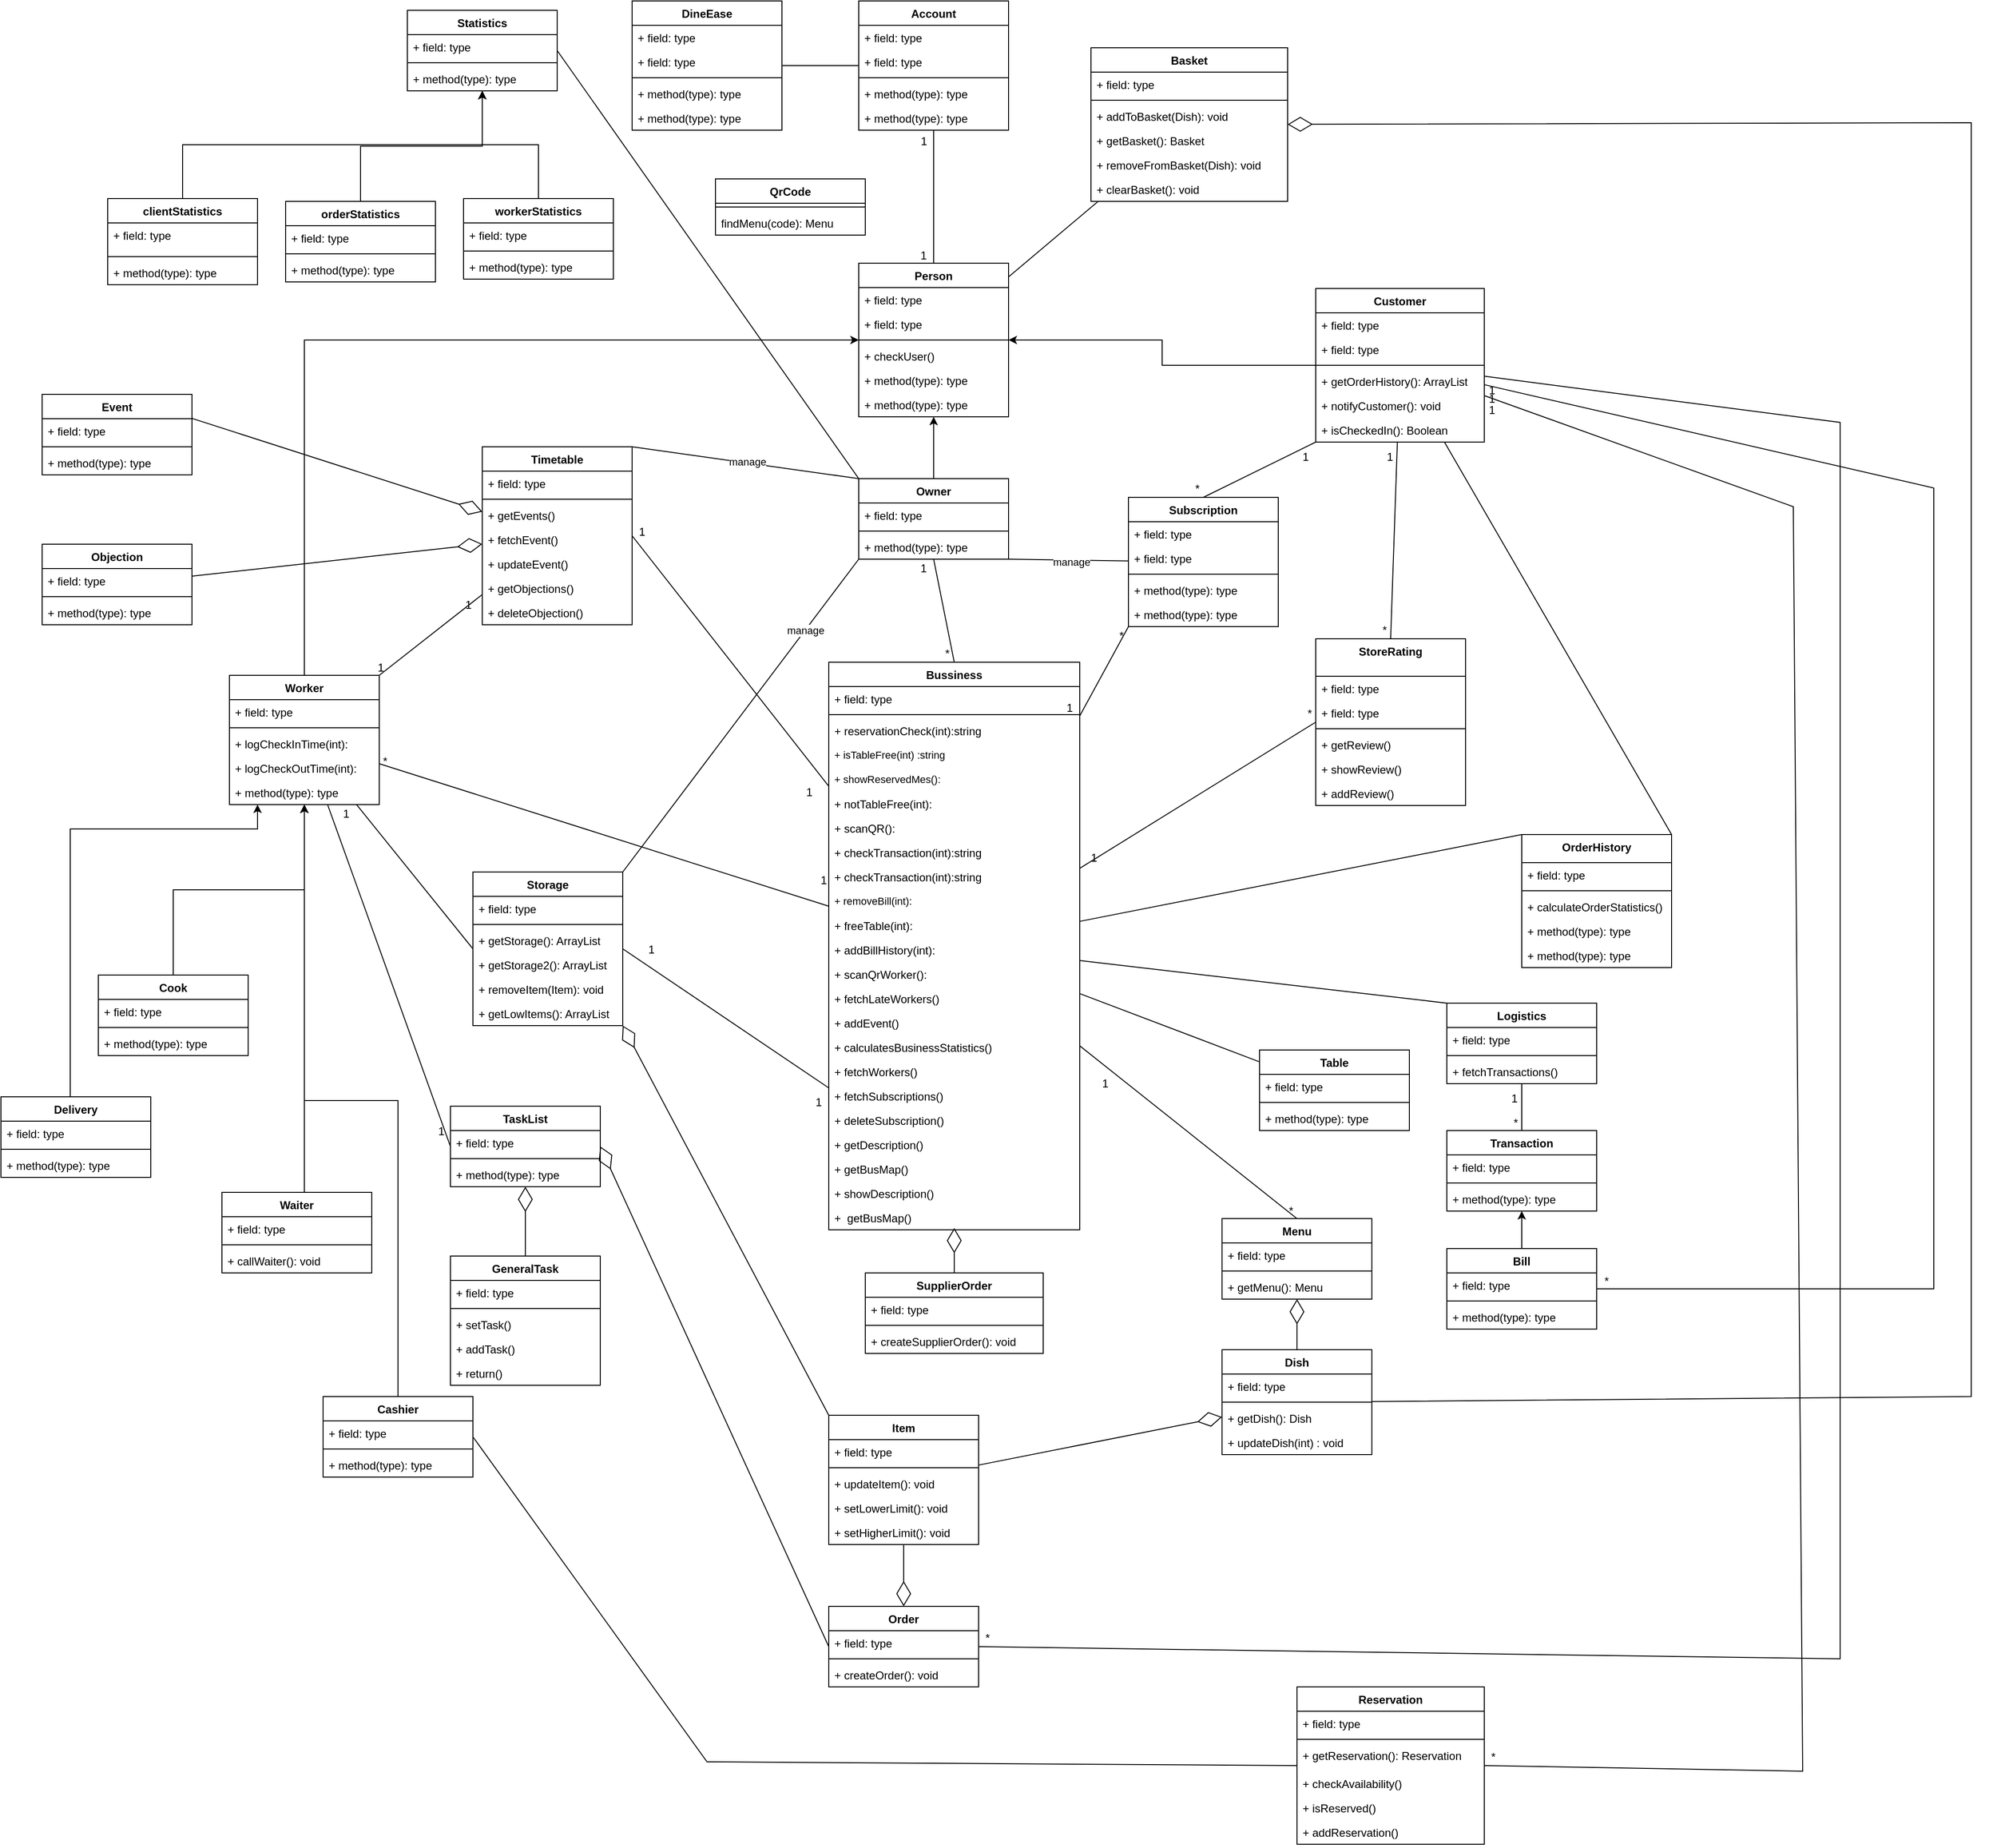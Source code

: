<mxfile version="20.5.3" type="embed"><diagram id="C5RBs43oDa-KdzZeNtuy" name="Page-1"><mxGraphModel dx="11080" dy="6236" grid="1" gridSize="10" guides="1" tooltips="1" connect="1" arrows="1" fold="1" page="1" pageScale="1" pageWidth="827" pageHeight="1169" math="0" shadow="0"><root><mxCell id="WIyWlLk6GJQsqaUBKTNV-0"/><mxCell id="WIyWlLk6GJQsqaUBKTNV-1" parent="WIyWlLk6GJQsqaUBKTNV-0"/><mxCell id="eBTvOQhbbWVXLsYW8WIT-38" value="Account" style="swimlane;fontStyle=1;align=center;verticalAlign=top;childLayout=stackLayout;horizontal=1;startSize=26;horizontalStack=0;resizeParent=1;resizeParentMax=0;resizeLast=0;collapsible=1;marginBottom=0;whiteSpace=wrap;html=1;" parent="WIyWlLk6GJQsqaUBKTNV-1" vertex="1"><mxGeometry x="316" y="-1020" width="160" height="138" as="geometry"><mxRectangle x="361.5" y="18" width="84" height="26" as="alternateBounds"/></mxGeometry></mxCell><mxCell id="scS6lB70-Swo1higGm-x-66" value="+ field: type" style="text;strokeColor=none;fillColor=none;align=left;verticalAlign=top;spacingLeft=4;spacingRight=4;overflow=hidden;rotatable=0;points=[[0,0.5],[1,0.5]];portConstraint=eastwest;whiteSpace=wrap;html=1;" parent="eBTvOQhbbWVXLsYW8WIT-38" vertex="1"><mxGeometry y="26" width="160" height="26" as="geometry"/></mxCell><mxCell id="scS6lB70-Swo1higGm-x-67" value="+ field: type" style="text;strokeColor=none;fillColor=none;align=left;verticalAlign=top;spacingLeft=4;spacingRight=4;overflow=hidden;rotatable=0;points=[[0,0.5],[1,0.5]];portConstraint=eastwest;whiteSpace=wrap;html=1;" parent="eBTvOQhbbWVXLsYW8WIT-38" vertex="1"><mxGeometry y="52" width="160" height="26" as="geometry"/></mxCell><mxCell id="scS6lB70-Swo1higGm-x-69" value="" style="line;strokeWidth=1;fillColor=none;align=left;verticalAlign=middle;spacingTop=-1;spacingLeft=3;spacingRight=3;rotatable=0;labelPosition=right;points=[];portConstraint=eastwest;strokeColor=inherit;" parent="eBTvOQhbbWVXLsYW8WIT-38" vertex="1"><mxGeometry y="78" width="160" height="8" as="geometry"/></mxCell><mxCell id="scS6lB70-Swo1higGm-x-71" value="+ method(type): type" style="text;strokeColor=none;fillColor=none;align=left;verticalAlign=top;spacingLeft=4;spacingRight=4;overflow=hidden;rotatable=0;points=[[0,0.5],[1,0.5]];portConstraint=eastwest;whiteSpace=wrap;html=1;" parent="eBTvOQhbbWVXLsYW8WIT-38" vertex="1"><mxGeometry y="86" width="160" height="26" as="geometry"/></mxCell><mxCell id="scS6lB70-Swo1higGm-x-70" value="+ method(type): type" style="text;strokeColor=none;fillColor=none;align=left;verticalAlign=top;spacingLeft=4;spacingRight=4;overflow=hidden;rotatable=0;points=[[0,0.5],[1,0.5]];portConstraint=eastwest;whiteSpace=wrap;html=1;" parent="eBTvOQhbbWVXLsYW8WIT-38" vertex="1"><mxGeometry y="112" width="160" height="26" as="geometry"/></mxCell><mxCell id="eBTvOQhbbWVXLsYW8WIT-41" value="Person" style="swimlane;fontStyle=1;align=center;verticalAlign=top;childLayout=stackLayout;horizontal=1;startSize=26;horizontalStack=0;resizeParent=1;resizeParentMax=0;resizeLast=0;collapsible=1;marginBottom=0;whiteSpace=wrap;html=1;" parent="WIyWlLk6GJQsqaUBKTNV-1" vertex="1"><mxGeometry x="316" y="-740" width="160" height="164" as="geometry"><mxRectangle x="342" y="284" width="73" height="26" as="alternateBounds"/></mxGeometry></mxCell><mxCell id="scS6lB70-Swo1higGm-x-43" value="+ field: type" style="text;strokeColor=none;fillColor=none;align=left;verticalAlign=top;spacingLeft=4;spacingRight=4;overflow=hidden;rotatable=0;points=[[0,0.5],[1,0.5]];portConstraint=eastwest;whiteSpace=wrap;html=1;" parent="eBTvOQhbbWVXLsYW8WIT-41" vertex="1"><mxGeometry y="26" width="160" height="26" as="geometry"/></mxCell><mxCell id="scS6lB70-Swo1higGm-x-44" value="+ field: type" style="text;strokeColor=none;fillColor=none;align=left;verticalAlign=top;spacingLeft=4;spacingRight=4;overflow=hidden;rotatable=0;points=[[0,0.5],[1,0.5]];portConstraint=eastwest;whiteSpace=wrap;html=1;" parent="eBTvOQhbbWVXLsYW8WIT-41" vertex="1"><mxGeometry y="52" width="160" height="26" as="geometry"/></mxCell><mxCell id="eBTvOQhbbWVXLsYW8WIT-45" value="" style="line;strokeWidth=1;fillColor=none;align=left;verticalAlign=middle;spacingTop=-1;spacingLeft=3;spacingRight=3;rotatable=0;labelPosition=right;points=[];portConstraint=eastwest;strokeColor=inherit;" parent="eBTvOQhbbWVXLsYW8WIT-41" vertex="1"><mxGeometry y="78" width="160" height="8" as="geometry"/></mxCell><mxCell id="scS6lB70-Swo1higGm-x-45" value="+ checkUser()" style="text;strokeColor=none;fillColor=none;align=left;verticalAlign=top;spacingLeft=4;spacingRight=4;overflow=hidden;rotatable=0;points=[[0,0.5],[1,0.5]];portConstraint=eastwest;whiteSpace=wrap;html=1;" parent="eBTvOQhbbWVXLsYW8WIT-41" vertex="1"><mxGeometry y="86" width="160" height="26" as="geometry"/></mxCell><mxCell id="scS6lB70-Swo1higGm-x-47" value="+ method(type): type" style="text;strokeColor=none;fillColor=none;align=left;verticalAlign=top;spacingLeft=4;spacingRight=4;overflow=hidden;rotatable=0;points=[[0,0.5],[1,0.5]];portConstraint=eastwest;whiteSpace=wrap;html=1;" parent="eBTvOQhbbWVXLsYW8WIT-41" vertex="1"><mxGeometry y="112" width="160" height="26" as="geometry"/></mxCell><mxCell id="scS6lB70-Swo1higGm-x-46" value="+ method(type): type" style="text;strokeColor=none;fillColor=none;align=left;verticalAlign=top;spacingLeft=4;spacingRight=4;overflow=hidden;rotatable=0;points=[[0,0.5],[1,0.5]];portConstraint=eastwest;whiteSpace=wrap;html=1;" parent="eBTvOQhbbWVXLsYW8WIT-41" vertex="1"><mxGeometry y="138" width="160" height="26" as="geometry"/></mxCell><mxCell id="eBTvOQhbbWVXLsYW8WIT-108" style="edgeStyle=orthogonalEdgeStyle;rounded=0;orthogonalLoop=1;jettySize=auto;html=1;exitX=0;exitY=0.5;exitDx=0;exitDy=0;entryX=1;entryY=0.5;entryDx=0;entryDy=0;" parent="WIyWlLk6GJQsqaUBKTNV-1" source="eBTvOQhbbWVXLsYW8WIT-57" target="eBTvOQhbbWVXLsYW8WIT-41" edge="1"><mxGeometry relative="1" as="geometry"/></mxCell><mxCell id="eBTvOQhbbWVXLsYW8WIT-57" value="Customer" style="swimlane;fontStyle=1;align=center;verticalAlign=top;childLayout=stackLayout;horizontal=1;startSize=26;horizontalStack=0;resizeParent=1;resizeParentMax=0;resizeLast=0;collapsible=1;marginBottom=0;whiteSpace=wrap;html=1;" parent="WIyWlLk6GJQsqaUBKTNV-1" vertex="1"><mxGeometry x="804" y="-713" width="180" height="164" as="geometry"><mxRectangle x="634" y="284" width="87" height="26" as="alternateBounds"/></mxGeometry></mxCell><mxCell id="eBTvOQhbbWVXLsYW8WIT-58" value="+ field: type" style="text;strokeColor=none;fillColor=none;align=left;verticalAlign=top;spacingLeft=4;spacingRight=4;overflow=hidden;rotatable=0;points=[[0,0.5],[1,0.5]];portConstraint=eastwest;whiteSpace=wrap;html=1;" parent="eBTvOQhbbWVXLsYW8WIT-57" vertex="1"><mxGeometry y="26" width="180" height="26" as="geometry"/></mxCell><mxCell id="scS6lB70-Swo1higGm-x-38" value="+ field: type" style="text;strokeColor=none;fillColor=none;align=left;verticalAlign=top;spacingLeft=4;spacingRight=4;overflow=hidden;rotatable=0;points=[[0,0.5],[1,0.5]];portConstraint=eastwest;whiteSpace=wrap;html=1;" parent="eBTvOQhbbWVXLsYW8WIT-57" vertex="1"><mxGeometry y="52" width="180" height="26" as="geometry"/></mxCell><mxCell id="eBTvOQhbbWVXLsYW8WIT-59" value="" style="line;strokeWidth=1;fillColor=none;align=left;verticalAlign=middle;spacingTop=-1;spacingLeft=3;spacingRight=3;rotatable=0;labelPosition=right;points=[];portConstraint=eastwest;strokeColor=inherit;" parent="eBTvOQhbbWVXLsYW8WIT-57" vertex="1"><mxGeometry y="78" width="180" height="8" as="geometry"/></mxCell><mxCell id="scS6lB70-Swo1higGm-x-68" value="+ getOrderHistory(): ArrayList&lt;br&gt;" style="text;strokeColor=none;fillColor=none;align=left;verticalAlign=top;spacingLeft=4;spacingRight=4;overflow=hidden;rotatable=0;points=[[0,0.5],[1,0.5]];portConstraint=eastwest;whiteSpace=wrap;html=1;" parent="eBTvOQhbbWVXLsYW8WIT-57" vertex="1"><mxGeometry y="86" width="180" height="26" as="geometry"/></mxCell><mxCell id="36" value="&lt;div&gt;+ notifyCustomer(): void&lt;/div&gt;&lt;div&gt;&lt;br&gt;&lt;/div&gt;" style="text;strokeColor=none;fillColor=none;align=left;verticalAlign=top;spacingLeft=4;spacingRight=4;overflow=hidden;rotatable=0;points=[[0,0.5],[1,0.5]];portConstraint=eastwest;whiteSpace=wrap;html=1;" vertex="1" parent="eBTvOQhbbWVXLsYW8WIT-57"><mxGeometry y="112" width="180" height="26" as="geometry"/></mxCell><mxCell id="37" value="+ isCheckedIn(): Boolean" style="text;strokeColor=none;fillColor=none;align=left;verticalAlign=top;spacingLeft=4;spacingRight=4;overflow=hidden;rotatable=0;points=[[0,0.5],[1,0.5]];portConstraint=eastwest;whiteSpace=wrap;html=1;" vertex="1" parent="eBTvOQhbbWVXLsYW8WIT-57"><mxGeometry y="138" width="180" height="26" as="geometry"/></mxCell><mxCell id="eBTvOQhbbWVXLsYW8WIT-68" style="edgeStyle=orthogonalEdgeStyle;rounded=0;orthogonalLoop=1;jettySize=auto;html=1;exitX=0.5;exitY=0;exitDx=0;exitDy=0;entryX=0.5;entryY=1;entryDx=0;entryDy=0;" parent="WIyWlLk6GJQsqaUBKTNV-1" source="eBTvOQhbbWVXLsYW8WIT-61" target="eBTvOQhbbWVXLsYW8WIT-41" edge="1"><mxGeometry relative="1" as="geometry"/></mxCell><mxCell id="eBTvOQhbbWVXLsYW8WIT-61" value="Owner" style="swimlane;fontStyle=1;align=center;verticalAlign=top;childLayout=stackLayout;horizontal=1;startSize=26;horizontalStack=0;resizeParent=1;resizeParentMax=0;resizeLast=0;collapsible=1;marginBottom=0;whiteSpace=wrap;html=1;" parent="WIyWlLk6GJQsqaUBKTNV-1" vertex="1"><mxGeometry x="316" y="-510" width="160" height="86" as="geometry"><mxRectangle x="403.5" y="340" width="87" height="26" as="alternateBounds"/></mxGeometry></mxCell><mxCell id="eBTvOQhbbWVXLsYW8WIT-62" value="+ field: type" style="text;strokeColor=none;fillColor=none;align=left;verticalAlign=top;spacingLeft=4;spacingRight=4;overflow=hidden;rotatable=0;points=[[0,0.5],[1,0.5]];portConstraint=eastwest;whiteSpace=wrap;html=1;" parent="eBTvOQhbbWVXLsYW8WIT-61" vertex="1"><mxGeometry y="26" width="160" height="26" as="geometry"/></mxCell><mxCell id="eBTvOQhbbWVXLsYW8WIT-63" value="" style="line;strokeWidth=1;fillColor=none;align=left;verticalAlign=middle;spacingTop=-1;spacingLeft=3;spacingRight=3;rotatable=0;labelPosition=right;points=[];portConstraint=eastwest;strokeColor=inherit;" parent="eBTvOQhbbWVXLsYW8WIT-61" vertex="1"><mxGeometry y="52" width="160" height="8" as="geometry"/></mxCell><mxCell id="eBTvOQhbbWVXLsYW8WIT-64" value="+ method(type): type" style="text;strokeColor=none;fillColor=none;align=left;verticalAlign=top;spacingLeft=4;spacingRight=4;overflow=hidden;rotatable=0;points=[[0,0.5],[1,0.5]];portConstraint=eastwest;whiteSpace=wrap;html=1;" parent="eBTvOQhbbWVXLsYW8WIT-61" vertex="1"><mxGeometry y="60" width="160" height="26" as="geometry"/></mxCell><mxCell id="eBTvOQhbbWVXLsYW8WIT-70" value="" style="endArrow=none;html=1;rounded=0;entryX=0.5;entryY=1;entryDx=0;entryDy=0;exitX=0.5;exitY=0;exitDx=0;exitDy=0;" parent="WIyWlLk6GJQsqaUBKTNV-1" source="eBTvOQhbbWVXLsYW8WIT-41" target="eBTvOQhbbWVXLsYW8WIT-38" edge="1"><mxGeometry relative="1" as="geometry"><mxPoint x="272.5" y="-546.0" as="sourcePoint"/><mxPoint x="272.5" y="-626.0" as="targetPoint"/></mxGeometry></mxCell><mxCell id="eBTvOQhbbWVXLsYW8WIT-71" value="1" style="resizable=0;html=1;whiteSpace=wrap;align=left;verticalAlign=bottom;" parent="eBTvOQhbbWVXLsYW8WIT-70" connectable="0" vertex="1"><mxGeometry x="-1" relative="1" as="geometry"><mxPoint x="-16" as="offset"/></mxGeometry></mxCell><mxCell id="eBTvOQhbbWVXLsYW8WIT-72" value="1" style="resizable=0;html=1;whiteSpace=wrap;align=right;verticalAlign=bottom;" parent="eBTvOQhbbWVXLsYW8WIT-70" connectable="0" vertex="1"><mxGeometry x="1" relative="1" as="geometry"><mxPoint x="-6" y="20" as="offset"/></mxGeometry></mxCell><mxCell id="eBTvOQhbbWVXLsYW8WIT-73" value="Bussiness" style="swimlane;fontStyle=1;align=center;verticalAlign=top;childLayout=stackLayout;horizontal=1;startSize=26;horizontalStack=0;resizeParent=1;resizeParentMax=0;resizeLast=0;collapsible=1;marginBottom=0;whiteSpace=wrap;html=1;" parent="WIyWlLk6GJQsqaUBKTNV-1" vertex="1"><mxGeometry x="284" y="-314" width="268" height="606" as="geometry"><mxRectangle x="422" y="536" width="94" height="26" as="alternateBounds"/></mxGeometry></mxCell><mxCell id="scS6lB70-Swo1higGm-x-84" value="&lt;font style=&quot;font-size: 12px;&quot;&gt;+ field: type&lt;/font&gt;" style="text;strokeColor=none;fillColor=none;align=left;verticalAlign=top;spacingLeft=4;spacingRight=4;overflow=hidden;rotatable=0;points=[[0,0.5],[1,0.5]];portConstraint=eastwest;whiteSpace=wrap;html=1;" parent="eBTvOQhbbWVXLsYW8WIT-73" vertex="1"><mxGeometry y="26" width="268" height="26" as="geometry"/></mxCell><mxCell id="eBTvOQhbbWVXLsYW8WIT-75" value="" style="line;strokeWidth=1;fillColor=none;align=left;verticalAlign=middle;spacingTop=-1;spacingLeft=3;spacingRight=3;rotatable=0;labelPosition=right;points=[];portConstraint=eastwest;strokeColor=inherit;" parent="eBTvOQhbbWVXLsYW8WIT-73" vertex="1"><mxGeometry y="52" width="268" height="8" as="geometry"/></mxCell><mxCell id="scS6lB70-Swo1higGm-x-14" value="&lt;font style=&quot;font-size: 12px;&quot;&gt;+ reservationCheck(int):string&lt;/font&gt;" style="text;strokeColor=none;fillColor=none;align=left;verticalAlign=top;spacingLeft=4;spacingRight=4;overflow=hidden;rotatable=0;points=[[0,0.5],[1,0.5]];portConstraint=eastwest;whiteSpace=wrap;html=1;" parent="eBTvOQhbbWVXLsYW8WIT-73" vertex="1"><mxGeometry y="60" width="268" height="26" as="geometry"/></mxCell><mxCell id="scS6lB70-Swo1higGm-x-15" value="&lt;div style=&quot;font-size: 11px;&quot;&gt;&lt;font style=&quot;font-size: 11px;&quot;&gt;+ isTableFree(int) :string&amp;nbsp;&lt;/font&gt;&lt;/div&gt;&lt;div style=&quot;font-size: 11px;&quot;&gt;&lt;br&gt;&lt;/div&gt;" style="text;strokeColor=none;fillColor=none;align=left;verticalAlign=top;spacingLeft=4;spacingRight=4;overflow=hidden;rotatable=0;points=[[0,0.5],[1,0.5]];portConstraint=eastwest;whiteSpace=wrap;html=1;" parent="eBTvOQhbbWVXLsYW8WIT-73" vertex="1"><mxGeometry y="86" width="268" height="26" as="geometry"/></mxCell><mxCell id="scS6lB70-Swo1higGm-x-16" value="&lt;div style=&quot;font-size: 11px;&quot;&gt;&lt;font style=&quot;font-size: 11px;&quot;&gt;+&amp;nbsp;&lt;span style=&quot;text-align: center; text-wrap: nowrap; background-color: initial;&quot;&gt;showReservedMes():&lt;/span&gt;&lt;/font&gt;&lt;/div&gt;&lt;div style=&quot;font-size: 11px;&quot;&gt;&lt;span style=&quot;text-align: center; text-wrap: nowrap; background-color: initial;&quot;&gt;&lt;br&gt;&lt;/span&gt;&lt;/div&gt;" style="text;strokeColor=none;fillColor=none;align=left;verticalAlign=top;spacingLeft=4;spacingRight=4;overflow=hidden;rotatable=0;points=[[0,0.5],[1,0.5]];portConstraint=eastwest;whiteSpace=wrap;html=1;" parent="eBTvOQhbbWVXLsYW8WIT-73" vertex="1"><mxGeometry y="112" width="268" height="26" as="geometry"/></mxCell><mxCell id="scS6lB70-Swo1higGm-x-17" value="&lt;div style=&quot;&quot;&gt;&lt;div&gt;+ notTableFree(int):&lt;/div&gt;&lt;div&gt;&lt;br&gt;&lt;/div&gt;&lt;/div&gt;" style="text;strokeColor=none;fillColor=none;align=left;verticalAlign=top;spacingLeft=4;spacingRight=4;overflow=hidden;rotatable=0;points=[[0,0.5],[1,0.5]];portConstraint=eastwest;whiteSpace=wrap;html=1;" parent="eBTvOQhbbWVXLsYW8WIT-73" vertex="1"><mxGeometry y="138" width="268" height="26" as="geometry"/></mxCell><mxCell id="scS6lB70-Swo1higGm-x-18" value="&lt;div style=&quot;&quot;&gt;&lt;div&gt;+ scanQR():&lt;/div&gt;&lt;div&gt;&lt;br&gt;&lt;/div&gt;&lt;/div&gt;" style="text;strokeColor=none;fillColor=none;align=left;verticalAlign=top;spacingLeft=4;spacingRight=4;overflow=hidden;rotatable=0;points=[[0,0.5],[1,0.5]];portConstraint=eastwest;whiteSpace=wrap;html=1;" parent="eBTvOQhbbWVXLsYW8WIT-73" vertex="1"><mxGeometry y="164" width="268" height="26" as="geometry"/></mxCell><mxCell id="scS6lB70-Swo1higGm-x-25" value="&lt;div style=&quot;&quot;&gt;&lt;div&gt;+ checkTransaction(int):string&lt;/div&gt;&lt;div&gt;&lt;br&gt;&lt;/div&gt;&lt;/div&gt;" style="text;strokeColor=none;fillColor=none;align=left;verticalAlign=top;spacingLeft=4;spacingRight=4;overflow=hidden;rotatable=0;points=[[0,0.5],[1,0.5]];portConstraint=eastwest;whiteSpace=wrap;html=1;" parent="eBTvOQhbbWVXLsYW8WIT-73" vertex="1"><mxGeometry y="190" width="268" height="26" as="geometry"/></mxCell><mxCell id="scS6lB70-Swo1higGm-x-27" value="&lt;div style=&quot;&quot;&gt;&lt;div&gt;+ checkTransaction(int):string&lt;/div&gt;&lt;div&gt;&lt;br&gt;&lt;/div&gt;&lt;/div&gt;" style="text;strokeColor=none;fillColor=none;align=left;verticalAlign=top;spacingLeft=4;spacingRight=4;overflow=hidden;rotatable=0;points=[[0,0.5],[1,0.5]];portConstraint=eastwest;whiteSpace=wrap;html=1;" parent="eBTvOQhbbWVXLsYW8WIT-73" vertex="1"><mxGeometry y="216" width="268" height="26" as="geometry"/></mxCell><mxCell id="scS6lB70-Swo1higGm-x-28" value="&lt;div style=&quot;font-size: 11px;&quot;&gt;&lt;font style=&quot;font-size: 11px;&quot;&gt;&lt;span style=&quot;text-align: center; text-wrap: nowrap;&quot;&gt;+ removeBill(int):&lt;/span&gt;&lt;span style=&quot;text-align: center; text-wrap: nowrap; background-color: initial;&quot;&gt;&lt;br&gt;&lt;/span&gt;&lt;/font&gt;&lt;/div&gt;&lt;div style=&quot;font-size: 11px;&quot;&gt;&lt;span style=&quot;text-align: center; text-wrap: nowrap;&quot;&gt;&lt;br&gt;&lt;/span&gt;&lt;/div&gt;" style="text;strokeColor=none;fillColor=none;align=left;verticalAlign=top;spacingLeft=4;spacingRight=4;overflow=hidden;rotatable=0;points=[[0,0.5],[1,0.5]];portConstraint=eastwest;whiteSpace=wrap;html=1;" parent="eBTvOQhbbWVXLsYW8WIT-73" vertex="1"><mxGeometry y="242" width="268" height="26" as="geometry"/></mxCell><mxCell id="scS6lB70-Swo1higGm-x-26" value="&lt;div style=&quot;&quot;&gt;&lt;div&gt;+ freeTable(int):&lt;/div&gt;&lt;div&gt;&lt;br&gt;&lt;/div&gt;&lt;/div&gt;" style="text;strokeColor=none;fillColor=none;align=left;verticalAlign=top;spacingLeft=4;spacingRight=4;overflow=hidden;rotatable=0;points=[[0,0.5],[1,0.5]];portConstraint=eastwest;whiteSpace=wrap;html=1;" parent="eBTvOQhbbWVXLsYW8WIT-73" vertex="1"><mxGeometry y="268" width="268" height="26" as="geometry"/></mxCell><mxCell id="scS6lB70-Swo1higGm-x-19" value="&lt;div style=&quot;&quot;&gt;&lt;div&gt;+ addBillHistory(int):&lt;/div&gt;&lt;div&gt;&lt;br&gt;&lt;/div&gt;&lt;/div&gt;" style="text;strokeColor=none;fillColor=none;align=left;verticalAlign=top;spacingLeft=4;spacingRight=4;overflow=hidden;rotatable=0;points=[[0,0.5],[1,0.5]];portConstraint=eastwest;whiteSpace=wrap;html=1;" parent="eBTvOQhbbWVXLsYW8WIT-73" vertex="1"><mxGeometry y="294" width="268" height="26" as="geometry"/></mxCell><mxCell id="scS6lB70-Swo1higGm-x-20" value="&lt;div style=&quot;&quot;&gt;&lt;div&gt;+ scanQrWorker():&lt;/div&gt;&lt;div&gt;&lt;br&gt;&lt;/div&gt;&lt;/div&gt;" style="text;strokeColor=none;fillColor=none;align=left;verticalAlign=top;spacingLeft=4;spacingRight=4;overflow=hidden;rotatable=0;points=[[0,0.5],[1,0.5]];portConstraint=eastwest;whiteSpace=wrap;html=1;" parent="eBTvOQhbbWVXLsYW8WIT-73" vertex="1"><mxGeometry y="320" width="268" height="26" as="geometry"/></mxCell><mxCell id="11" value="&lt;div style=&quot;&quot;&gt;&lt;div&gt;+&amp;nbsp;&lt;span style=&quot;background-color: initial;&quot;&gt;fetchLate&lt;/span&gt;&lt;span style=&quot;background-color: initial;&quot;&gt;Workers()&lt;/span&gt;&lt;/div&gt;&lt;/div&gt;" style="text;strokeColor=none;fillColor=none;align=left;verticalAlign=top;spacingLeft=4;spacingRight=4;overflow=hidden;rotatable=0;points=[[0,0.5],[1,0.5]];portConstraint=eastwest;whiteSpace=wrap;html=1;" parent="eBTvOQhbbWVXLsYW8WIT-73" vertex="1"><mxGeometry y="346" width="268" height="26" as="geometry"/></mxCell><mxCell id="12" value="&lt;div style=&quot;&quot;&gt;&lt;div&gt;+&amp;nbsp;&lt;span style=&quot;background-color: initial;&quot;&gt;addEvent()&lt;/span&gt;&lt;/div&gt;&lt;/div&gt;" style="text;strokeColor=none;fillColor=none;align=left;verticalAlign=top;spacingLeft=4;spacingRight=4;overflow=hidden;rotatable=0;points=[[0,0.5],[1,0.5]];portConstraint=eastwest;whiteSpace=wrap;html=1;" parent="eBTvOQhbbWVXLsYW8WIT-73" vertex="1"><mxGeometry y="372" width="268" height="26" as="geometry"/></mxCell><mxCell id="13" value="&lt;div style=&quot;&quot;&gt;&lt;div&gt;+&amp;nbsp;&lt;span style=&quot;background-color: initial;&quot;&gt;calculatesBusinessStatistics()&lt;/span&gt;&lt;/div&gt;&lt;/div&gt;" style="text;strokeColor=none;fillColor=none;align=left;verticalAlign=top;spacingLeft=4;spacingRight=4;overflow=hidden;rotatable=0;points=[[0,0.5],[1,0.5]];portConstraint=eastwest;whiteSpace=wrap;html=1;" parent="eBTvOQhbbWVXLsYW8WIT-73" vertex="1"><mxGeometry y="398" width="268" height="26" as="geometry"/></mxCell><mxCell id="16" value="&lt;div style=&quot;&quot;&gt;&lt;div&gt;+&amp;nbsp;&lt;span style=&quot;background-color: initial;&quot;&gt;fetchWorkers()&lt;/span&gt;&lt;/div&gt;&lt;/div&gt;" style="text;strokeColor=none;fillColor=none;align=left;verticalAlign=top;spacingLeft=4;spacingRight=4;overflow=hidden;rotatable=0;points=[[0,0.5],[1,0.5]];portConstraint=eastwest;whiteSpace=wrap;html=1;" parent="eBTvOQhbbWVXLsYW8WIT-73" vertex="1"><mxGeometry y="424" width="268" height="26" as="geometry"/></mxCell><mxCell id="17" value="&lt;div style=&quot;&quot;&gt;&lt;div&gt;+&amp;nbsp;&lt;span style=&quot;background-color: initial;&quot;&gt;fetchSubscriptions()&lt;/span&gt;&lt;/div&gt;&lt;/div&gt;" style="text;strokeColor=none;fillColor=none;align=left;verticalAlign=top;spacingLeft=4;spacingRight=4;overflow=hidden;rotatable=0;points=[[0,0.5],[1,0.5]];portConstraint=eastwest;whiteSpace=wrap;html=1;" parent="eBTvOQhbbWVXLsYW8WIT-73" vertex="1"><mxGeometry y="450" width="268" height="26" as="geometry"/></mxCell><mxCell id="18" value="&lt;div style=&quot;&quot;&gt;&lt;div&gt;+&amp;nbsp;&lt;span style=&quot;background-color: initial;&quot;&gt;deleteSubscription()&lt;/span&gt;&lt;/div&gt;&lt;/div&gt;" style="text;strokeColor=none;fillColor=none;align=left;verticalAlign=top;spacingLeft=4;spacingRight=4;overflow=hidden;rotatable=0;points=[[0,0.5],[1,0.5]];portConstraint=eastwest;whiteSpace=wrap;html=1;" parent="eBTvOQhbbWVXLsYW8WIT-73" vertex="1"><mxGeometry y="476" width="268" height="26" as="geometry"/></mxCell><mxCell id="24" value="+ getDescription()" style="text;strokeColor=none;fillColor=none;align=left;verticalAlign=top;spacingLeft=4;spacingRight=4;overflow=hidden;rotatable=0;points=[[0,0.5],[1,0.5]];portConstraint=eastwest;whiteSpace=wrap;html=1;" parent="eBTvOQhbbWVXLsYW8WIT-73" vertex="1"><mxGeometry y="502" width="268" height="26" as="geometry"/></mxCell><mxCell id="26" value="+ getBusMap()&lt;div&gt;&lt;br&gt;&lt;/div&gt;" style="text;strokeColor=none;fillColor=none;align=left;verticalAlign=top;spacingLeft=4;spacingRight=4;overflow=hidden;rotatable=0;points=[[0,0.5],[1,0.5]];portConstraint=eastwest;whiteSpace=wrap;html=1;" parent="eBTvOQhbbWVXLsYW8WIT-73" vertex="1"><mxGeometry y="528" width="268" height="26" as="geometry"/></mxCell><mxCell id="25" value="+ showDescription()" style="text;strokeColor=none;fillColor=none;align=left;verticalAlign=top;spacingLeft=4;spacingRight=4;overflow=hidden;rotatable=0;points=[[0,0.5],[1,0.5]];portConstraint=eastwest;whiteSpace=wrap;html=1;" parent="eBTvOQhbbWVXLsYW8WIT-73" vertex="1"><mxGeometry y="554" width="268" height="26" as="geometry"/></mxCell><mxCell id="OGeJCwvFa22-by8DKtIA-27" value="+&amp;nbsp; getBusMap()" style="text;strokeColor=none;fillColor=none;align=left;verticalAlign=top;spacingLeft=4;spacingRight=4;overflow=hidden;rotatable=0;points=[[0,0.5],[1,0.5]];portConstraint=eastwest;whiteSpace=wrap;html=1;" parent="eBTvOQhbbWVXLsYW8WIT-73" vertex="1"><mxGeometry y="580" width="268" height="26" as="geometry"/></mxCell><mxCell id="eBTvOQhbbWVXLsYW8WIT-166" style="edgeStyle=orthogonalEdgeStyle;rounded=0;orthogonalLoop=1;jettySize=auto;html=1;exitX=0.5;exitY=0;exitDx=0;exitDy=0;entryX=0;entryY=0.5;entryDx=0;entryDy=0;" parent="WIyWlLk6GJQsqaUBKTNV-1" source="eBTvOQhbbWVXLsYW8WIT-79" target="eBTvOQhbbWVXLsYW8WIT-41" edge="1"><mxGeometry relative="1" as="geometry"/></mxCell><mxCell id="eBTvOQhbbWVXLsYW8WIT-79" value="Worker" style="swimlane;fontStyle=1;align=center;verticalAlign=top;childLayout=stackLayout;horizontal=1;startSize=26;horizontalStack=0;resizeParent=1;resizeParentMax=0;resizeLast=0;collapsible=1;marginBottom=0;whiteSpace=wrap;html=1;" parent="WIyWlLk6GJQsqaUBKTNV-1" vertex="1"><mxGeometry x="-356" y="-300" width="160" height="138" as="geometry"><mxRectangle x="-40" y="534" width="73" height="26" as="alternateBounds"/></mxGeometry></mxCell><mxCell id="scS6lB70-Swo1higGm-x-80" value="+ field: type" style="text;strokeColor=none;fillColor=none;align=left;verticalAlign=top;spacingLeft=4;spacingRight=4;overflow=hidden;rotatable=0;points=[[0,0.5],[1,0.5]];portConstraint=eastwest;whiteSpace=wrap;html=1;" parent="eBTvOQhbbWVXLsYW8WIT-79" vertex="1"><mxGeometry y="26" width="160" height="26" as="geometry"/></mxCell><mxCell id="eBTvOQhbbWVXLsYW8WIT-81" value="" style="line;strokeWidth=1;fillColor=none;align=left;verticalAlign=middle;spacingTop=-1;spacingLeft=3;spacingRight=3;rotatable=0;labelPosition=right;points=[];portConstraint=eastwest;strokeColor=inherit;" parent="eBTvOQhbbWVXLsYW8WIT-79" vertex="1"><mxGeometry y="52" width="160" height="8" as="geometry"/></mxCell><mxCell id="scS6lB70-Swo1higGm-x-21" value="&lt;div style=&quot;text-align: center;&quot;&gt;&lt;font style=&quot;background-color: initial; font-size: 11px;&quot;&gt;&lt;span style=&quot;font-size: 12px;&quot;&gt;+&amp;nbsp;&lt;/span&gt;&lt;/font&gt;&lt;span style=&quot;background-color: initial;&quot;&gt;&lt;font style=&quot;font-size: 12px;&quot;&gt;logCheckInTime(int):&lt;/font&gt;&lt;/span&gt;&lt;/div&gt;&lt;div&gt;&lt;font style=&quot;font-size: 12px;&quot;&gt;&lt;span style=&quot;text-align: center; font-size: 6px;&quot;&gt;&lt;br&gt;&lt;/span&gt;&lt;/font&gt;&lt;/div&gt;" style="text;strokeColor=none;fillColor=none;align=left;verticalAlign=top;spacingLeft=4;spacingRight=4;overflow=hidden;rotatable=0;points=[[0,0.5],[1,0.5]];portConstraint=eastwest;whiteSpace=wrap;html=1;" parent="eBTvOQhbbWVXLsYW8WIT-79" vertex="1"><mxGeometry y="60" width="160" height="26" as="geometry"/></mxCell><mxCell id="scS6lB70-Swo1higGm-x-24" value="&lt;div&gt;+ logCheckOutTime(int):&lt;/div&gt;&lt;div&gt;&lt;br&gt;&lt;/div&gt;" style="text;strokeColor=none;fillColor=none;align=left;verticalAlign=top;spacingLeft=4;spacingRight=4;overflow=hidden;rotatable=0;points=[[0,0.5],[1,0.5]];portConstraint=eastwest;whiteSpace=wrap;html=1;" parent="eBTvOQhbbWVXLsYW8WIT-79" vertex="1"><mxGeometry y="86" width="160" height="26" as="geometry"/></mxCell><mxCell id="scS6lB70-Swo1higGm-x-22" value="+ method(type): type" style="text;strokeColor=none;fillColor=none;align=left;verticalAlign=top;spacingLeft=4;spacingRight=4;overflow=hidden;rotatable=0;points=[[0,0.5],[1,0.5]];portConstraint=eastwest;whiteSpace=wrap;html=1;" parent="eBTvOQhbbWVXLsYW8WIT-79" vertex="1"><mxGeometry y="112" width="160" height="26" as="geometry"/></mxCell><mxCell id="scS6lB70-Swo1higGm-x-1" style="edgeStyle=orthogonalEdgeStyle;rounded=0;orthogonalLoop=1;jettySize=auto;html=1;exitX=0.5;exitY=0;exitDx=0;exitDy=0;" parent="WIyWlLk6GJQsqaUBKTNV-1" source="eBTvOQhbbWVXLsYW8WIT-93" target="eBTvOQhbbWVXLsYW8WIT-79" edge="1"><mxGeometry relative="1" as="geometry"/></mxCell><mxCell id="eBTvOQhbbWVXLsYW8WIT-93" value="Cook" style="swimlane;fontStyle=1;align=center;verticalAlign=top;childLayout=stackLayout;horizontal=1;startSize=26;horizontalStack=0;resizeParent=1;resizeParentMax=0;resizeLast=0;collapsible=1;marginBottom=0;whiteSpace=wrap;html=1;" parent="WIyWlLk6GJQsqaUBKTNV-1" vertex="1"><mxGeometry x="-496" y="20" width="160" height="86" as="geometry"><mxRectangle x="113.5" y="804" width="70" height="26" as="alternateBounds"/></mxGeometry></mxCell><mxCell id="eBTvOQhbbWVXLsYW8WIT-94" value="+ field: type" style="text;strokeColor=none;fillColor=none;align=left;verticalAlign=top;spacingLeft=4;spacingRight=4;overflow=hidden;rotatable=0;points=[[0,0.5],[1,0.5]];portConstraint=eastwest;whiteSpace=wrap;html=1;" parent="eBTvOQhbbWVXLsYW8WIT-93" vertex="1"><mxGeometry y="26" width="160" height="26" as="geometry"/></mxCell><mxCell id="eBTvOQhbbWVXLsYW8WIT-95" value="" style="line;strokeWidth=1;fillColor=none;align=left;verticalAlign=middle;spacingTop=-1;spacingLeft=3;spacingRight=3;rotatable=0;labelPosition=right;points=[];portConstraint=eastwest;strokeColor=inherit;" parent="eBTvOQhbbWVXLsYW8WIT-93" vertex="1"><mxGeometry y="52" width="160" height="8" as="geometry"/></mxCell><mxCell id="eBTvOQhbbWVXLsYW8WIT-96" value="+ method(type): type" style="text;strokeColor=none;fillColor=none;align=left;verticalAlign=top;spacingLeft=4;spacingRight=4;overflow=hidden;rotatable=0;points=[[0,0.5],[1,0.5]];portConstraint=eastwest;whiteSpace=wrap;html=1;" parent="eBTvOQhbbWVXLsYW8WIT-93" vertex="1"><mxGeometry y="60" width="160" height="26" as="geometry"/></mxCell><mxCell id="eBTvOQhbbWVXLsYW8WIT-222" style="edgeStyle=orthogonalEdgeStyle;rounded=0;orthogonalLoop=1;jettySize=auto;html=1;exitX=0.5;exitY=0;exitDx=0;exitDy=0;" parent="WIyWlLk6GJQsqaUBKTNV-1" source="eBTvOQhbbWVXLsYW8WIT-97" target="eBTvOQhbbWVXLsYW8WIT-79" edge="1"><mxGeometry relative="1" as="geometry"><Array as="points"><mxPoint x="-526" y="-136"/><mxPoint x="-326" y="-136"/></Array></mxGeometry></mxCell><mxCell id="eBTvOQhbbWVXLsYW8WIT-97" value="Delivery" style="swimlane;fontStyle=1;align=center;verticalAlign=top;childLayout=stackLayout;horizontal=1;startSize=26;horizontalStack=0;resizeParent=1;resizeParentMax=0;resizeLast=0;collapsible=1;marginBottom=0;whiteSpace=wrap;html=1;" parent="WIyWlLk6GJQsqaUBKTNV-1" vertex="1"><mxGeometry x="-600" y="150" width="160" height="86" as="geometry"><mxRectangle x="14" y="822" width="80" height="26" as="alternateBounds"/></mxGeometry></mxCell><mxCell id="eBTvOQhbbWVXLsYW8WIT-98" value="+ field: type" style="text;strokeColor=none;fillColor=none;align=left;verticalAlign=top;spacingLeft=4;spacingRight=4;overflow=hidden;rotatable=0;points=[[0,0.5],[1,0.5]];portConstraint=eastwest;whiteSpace=wrap;html=1;" parent="eBTvOQhbbWVXLsYW8WIT-97" vertex="1"><mxGeometry y="26" width="160" height="26" as="geometry"/></mxCell><mxCell id="eBTvOQhbbWVXLsYW8WIT-99" value="" style="line;strokeWidth=1;fillColor=none;align=left;verticalAlign=middle;spacingTop=-1;spacingLeft=3;spacingRight=3;rotatable=0;labelPosition=right;points=[];portConstraint=eastwest;strokeColor=inherit;" parent="eBTvOQhbbWVXLsYW8WIT-97" vertex="1"><mxGeometry y="52" width="160" height="8" as="geometry"/></mxCell><mxCell id="eBTvOQhbbWVXLsYW8WIT-100" value="+ method(type): type" style="text;strokeColor=none;fillColor=none;align=left;verticalAlign=top;spacingLeft=4;spacingRight=4;overflow=hidden;rotatable=0;points=[[0,0.5],[1,0.5]];portConstraint=eastwest;whiteSpace=wrap;html=1;" parent="eBTvOQhbbWVXLsYW8WIT-97" vertex="1"><mxGeometry y="60" width="160" height="26" as="geometry"/></mxCell><mxCell id="eBTvOQhbbWVXLsYW8WIT-102" value="" style="endArrow=none;html=1;rounded=0;" parent="WIyWlLk6GJQsqaUBKTNV-1" source="eBTvOQhbbWVXLsYW8WIT-79" target="eBTvOQhbbWVXLsYW8WIT-73" edge="1"><mxGeometry relative="1" as="geometry"><mxPoint x="226.5" y="-263" as="sourcePoint"/><mxPoint x="225.5" y="-343" as="targetPoint"/></mxGeometry></mxCell><mxCell id="eBTvOQhbbWVXLsYW8WIT-103" value="*" style="resizable=0;html=1;whiteSpace=wrap;align=left;verticalAlign=bottom;" parent="eBTvOQhbbWVXLsYW8WIT-102" connectable="0" vertex="1"><mxGeometry x="-1" relative="1" as="geometry"><mxPoint x="2" y="6" as="offset"/></mxGeometry></mxCell><mxCell id="eBTvOQhbbWVXLsYW8WIT-104" value="1" style="resizable=0;html=1;whiteSpace=wrap;align=right;verticalAlign=bottom;" parent="eBTvOQhbbWVXLsYW8WIT-102" connectable="0" vertex="1"><mxGeometry x="1" relative="1" as="geometry"><mxPoint y="-19" as="offset"/></mxGeometry></mxCell><mxCell id="eBTvOQhbbWVXLsYW8WIT-105" value="" style="endArrow=none;html=1;rounded=0;entryX=0.5;entryY=0;entryDx=0;entryDy=0;exitX=0.5;exitY=1;exitDx=0;exitDy=0;" parent="WIyWlLk6GJQsqaUBKTNV-1" source="eBTvOQhbbWVXLsYW8WIT-61" target="eBTvOQhbbWVXLsYW8WIT-73" edge="1"><mxGeometry relative="1" as="geometry"><mxPoint x="76" y="-357.68" as="sourcePoint"/><mxPoint x="410" y="-357.68" as="targetPoint"/></mxGeometry></mxCell><mxCell id="eBTvOQhbbWVXLsYW8WIT-106" value="1" style="resizable=0;html=1;whiteSpace=wrap;align=left;verticalAlign=bottom;" parent="eBTvOQhbbWVXLsYW8WIT-105" connectable="0" vertex="1"><mxGeometry x="-1" relative="1" as="geometry"><mxPoint x="-16" y="18" as="offset"/></mxGeometry></mxCell><mxCell id="eBTvOQhbbWVXLsYW8WIT-107" value="*" style="resizable=0;html=1;whiteSpace=wrap;align=right;verticalAlign=bottom;" parent="eBTvOQhbbWVXLsYW8WIT-105" connectable="0" vertex="1"><mxGeometry x="1" relative="1" as="geometry"><mxPoint x="-3" as="offset"/></mxGeometry></mxCell><mxCell id="eBTvOQhbbWVXLsYW8WIT-109" value="Store&lt;span style=&quot;background-color: initial;&quot;&gt;Rating&lt;/span&gt;" style="swimlane;fontStyle=1;align=center;verticalAlign=top;childLayout=stackLayout;horizontal=1;startSize=40;horizontalStack=0;resizeParent=1;resizeParentMax=0;resizeLast=0;collapsible=1;marginBottom=0;whiteSpace=wrap;html=1;" parent="WIyWlLk6GJQsqaUBKTNV-1" vertex="1"><mxGeometry x="804" y="-339" width="160" height="178" as="geometry"><mxRectangle x="850" y="502" width="94" height="27" as="alternateBounds"/></mxGeometry></mxCell><mxCell id="scS6lB70-Swo1higGm-x-31" value="+ field: type" style="text;strokeColor=none;fillColor=none;align=left;verticalAlign=top;spacingLeft=4;spacingRight=4;overflow=hidden;rotatable=0;points=[[0,0.5],[1,0.5]];portConstraint=eastwest;whiteSpace=wrap;html=1;" parent="eBTvOQhbbWVXLsYW8WIT-109" vertex="1"><mxGeometry y="40" width="160" height="26" as="geometry"/></mxCell><mxCell id="scS6lB70-Swo1higGm-x-35" value="+ field: type" style="text;strokeColor=none;fillColor=none;align=left;verticalAlign=top;spacingLeft=4;spacingRight=4;overflow=hidden;rotatable=0;points=[[0,0.5],[1,0.5]];portConstraint=eastwest;whiteSpace=wrap;html=1;" parent="eBTvOQhbbWVXLsYW8WIT-109" vertex="1"><mxGeometry y="66" width="160" height="26" as="geometry"/></mxCell><mxCell id="scS6lB70-Swo1higGm-x-32" value="" style="line;strokeWidth=1;fillColor=none;align=left;verticalAlign=middle;spacingTop=-1;spacingLeft=3;spacingRight=3;rotatable=0;labelPosition=right;points=[];portConstraint=eastwest;strokeColor=inherit;" parent="eBTvOQhbbWVXLsYW8WIT-109" vertex="1"><mxGeometry y="92" width="160" height="8" as="geometry"/></mxCell><mxCell id="scS6lB70-Swo1higGm-x-33" value="+ getReview()" style="text;strokeColor=none;fillColor=none;align=left;verticalAlign=top;spacingLeft=4;spacingRight=4;overflow=hidden;rotatable=0;points=[[0,0.5],[1,0.5]];portConstraint=eastwest;whiteSpace=wrap;html=1;" parent="eBTvOQhbbWVXLsYW8WIT-109" vertex="1"><mxGeometry y="100" width="160" height="26" as="geometry"/></mxCell><mxCell id="scS6lB70-Swo1higGm-x-34" value="+ showReview()" style="text;strokeColor=none;fillColor=none;align=left;verticalAlign=top;spacingLeft=4;spacingRight=4;overflow=hidden;rotatable=0;points=[[0,0.5],[1,0.5]];portConstraint=eastwest;whiteSpace=wrap;html=1;" parent="eBTvOQhbbWVXLsYW8WIT-109" vertex="1"><mxGeometry y="126" width="160" height="26" as="geometry"/></mxCell><mxCell id="OGeJCwvFa22-by8DKtIA-28" value="+ addReview()" style="text;strokeColor=none;fillColor=none;align=left;verticalAlign=top;spacingLeft=4;spacingRight=4;overflow=hidden;rotatable=0;points=[[0,0.5],[1,0.5]];portConstraint=eastwest;whiteSpace=wrap;html=1;" parent="eBTvOQhbbWVXLsYW8WIT-109" vertex="1"><mxGeometry y="152" width="160" height="26" as="geometry"/></mxCell><mxCell id="eBTvOQhbbWVXLsYW8WIT-112" value="" style="endArrow=none;html=1;rounded=0;entryX=0;entryY=0.5;entryDx=0;entryDy=0;" parent="WIyWlLk6GJQsqaUBKTNV-1" source="eBTvOQhbbWVXLsYW8WIT-73" target="eBTvOQhbbWVXLsYW8WIT-109" edge="1"><mxGeometry relative="1" as="geometry"><mxPoint x="546.5" y="-428.5" as="sourcePoint"/><mxPoint x="545.5" y="-310.5" as="targetPoint"/></mxGeometry></mxCell><mxCell id="eBTvOQhbbWVXLsYW8WIT-113" value="1" style="resizable=0;html=1;whiteSpace=wrap;align=left;verticalAlign=bottom;" parent="eBTvOQhbbWVXLsYW8WIT-112" connectable="0" vertex="1"><mxGeometry x="-1" relative="1" as="geometry"><mxPoint x="10" y="-3" as="offset"/></mxGeometry></mxCell><mxCell id="eBTvOQhbbWVXLsYW8WIT-114" value="*" style="resizable=0;html=1;whiteSpace=wrap;align=right;verticalAlign=bottom;" parent="eBTvOQhbbWVXLsYW8WIT-112" connectable="0" vertex="1"><mxGeometry x="1" relative="1" as="geometry"><mxPoint x="-3" as="offset"/></mxGeometry></mxCell><mxCell id="eBTvOQhbbWVXLsYW8WIT-115" value="" style="endArrow=none;html=1;rounded=0;entryX=0.5;entryY=0;entryDx=0;entryDy=0;" parent="WIyWlLk6GJQsqaUBKTNV-1" source="eBTvOQhbbWVXLsYW8WIT-57" target="eBTvOQhbbWVXLsYW8WIT-109" edge="1"><mxGeometry relative="1" as="geometry"><mxPoint x="526.5" y="-404.5" as="sourcePoint"/><mxPoint x="621.5" y="-405.5" as="targetPoint"/></mxGeometry></mxCell><mxCell id="eBTvOQhbbWVXLsYW8WIT-116" value="1" style="resizable=0;html=1;whiteSpace=wrap;align=left;verticalAlign=bottom;" parent="eBTvOQhbbWVXLsYW8WIT-115" connectable="0" vertex="1"><mxGeometry x="-1" relative="1" as="geometry"><mxPoint x="-13" y="24" as="offset"/></mxGeometry></mxCell><mxCell id="eBTvOQhbbWVXLsYW8WIT-117" value="*" style="resizable=0;html=1;whiteSpace=wrap;align=right;verticalAlign=bottom;" parent="eBTvOQhbbWVXLsYW8WIT-115" connectable="0" vertex="1"><mxGeometry x="1" relative="1" as="geometry"><mxPoint x="-3" as="offset"/></mxGeometry></mxCell><mxCell id="eBTvOQhbbWVXLsYW8WIT-118" value="Menu" style="swimlane;fontStyle=1;align=center;verticalAlign=top;childLayout=stackLayout;horizontal=1;startSize=26;horizontalStack=0;resizeParent=1;resizeParentMax=0;resizeLast=0;collapsible=1;marginBottom=0;whiteSpace=wrap;html=1;" parent="WIyWlLk6GJQsqaUBKTNV-1" vertex="1"><mxGeometry x="703.93" y="280" width="160" height="86" as="geometry"><mxRectangle x="500.5" y="628" width="70" height="26" as="alternateBounds"/></mxGeometry></mxCell><mxCell id="eBTvOQhbbWVXLsYW8WIT-119" value="+ field: type" style="text;strokeColor=none;fillColor=none;align=left;verticalAlign=top;spacingLeft=4;spacingRight=4;overflow=hidden;rotatable=0;points=[[0,0.5],[1,0.5]];portConstraint=eastwest;whiteSpace=wrap;html=1;" parent="eBTvOQhbbWVXLsYW8WIT-118" vertex="1"><mxGeometry y="26" width="160" height="26" as="geometry"/></mxCell><mxCell id="eBTvOQhbbWVXLsYW8WIT-120" value="" style="line;strokeWidth=1;fillColor=none;align=left;verticalAlign=middle;spacingTop=-1;spacingLeft=3;spacingRight=3;rotatable=0;labelPosition=right;points=[];portConstraint=eastwest;strokeColor=inherit;" parent="eBTvOQhbbWVXLsYW8WIT-118" vertex="1"><mxGeometry y="52" width="160" height="8" as="geometry"/></mxCell><mxCell id="eBTvOQhbbWVXLsYW8WIT-121" value="+ getMenu(): Menu" style="text;strokeColor=none;fillColor=none;align=left;verticalAlign=top;spacingLeft=4;spacingRight=4;overflow=hidden;rotatable=0;points=[[0,0.5],[1,0.5]];portConstraint=eastwest;whiteSpace=wrap;html=1;" parent="eBTvOQhbbWVXLsYW8WIT-118" vertex="1"><mxGeometry y="60" width="160" height="26" as="geometry"/></mxCell><mxCell id="eBTvOQhbbWVXLsYW8WIT-122" value="Item" style="swimlane;fontStyle=1;align=center;verticalAlign=top;childLayout=stackLayout;horizontal=1;startSize=26;horizontalStack=0;resizeParent=1;resizeParentMax=0;resizeLast=0;collapsible=1;marginBottom=0;whiteSpace=wrap;html=1;" parent="WIyWlLk6GJQsqaUBKTNV-1" vertex="1"><mxGeometry x="284.0" y="490" width="160" height="138" as="geometry"><mxRectangle x="499.5" y="760" width="72" height="26" as="alternateBounds"/></mxGeometry></mxCell><mxCell id="eBTvOQhbbWVXLsYW8WIT-123" value="+ field: type" style="text;strokeColor=none;fillColor=none;align=left;verticalAlign=top;spacingLeft=4;spacingRight=4;overflow=hidden;rotatable=0;points=[[0,0.5],[1,0.5]];portConstraint=eastwest;whiteSpace=wrap;html=1;" parent="eBTvOQhbbWVXLsYW8WIT-122" vertex="1"><mxGeometry y="26" width="160" height="26" as="geometry"/></mxCell><mxCell id="eBTvOQhbbWVXLsYW8WIT-124" value="" style="line;strokeWidth=1;fillColor=none;align=left;verticalAlign=middle;spacingTop=-1;spacingLeft=3;spacingRight=3;rotatable=0;labelPosition=right;points=[];portConstraint=eastwest;strokeColor=inherit;" parent="eBTvOQhbbWVXLsYW8WIT-122" vertex="1"><mxGeometry y="52" width="160" height="8" as="geometry"/></mxCell><mxCell id="38" value="+ updateItem(): void&lt;br&gt;" style="text;strokeColor=none;fillColor=none;align=left;verticalAlign=top;spacingLeft=4;spacingRight=4;overflow=hidden;rotatable=0;points=[[0,0.5],[1,0.5]];portConstraint=eastwest;whiteSpace=wrap;html=1;" vertex="1" parent="eBTvOQhbbWVXLsYW8WIT-122"><mxGeometry y="60" width="160" height="26" as="geometry"/></mxCell><mxCell id="39" value="&lt;div&gt;+ setLowerLimit(): void&lt;/div&gt;&lt;div&gt;&lt;br&gt;&lt;/div&gt;" style="text;strokeColor=none;fillColor=none;align=left;verticalAlign=top;spacingLeft=4;spacingRight=4;overflow=hidden;rotatable=0;points=[[0,0.5],[1,0.5]];portConstraint=eastwest;whiteSpace=wrap;html=1;" vertex="1" parent="eBTvOQhbbWVXLsYW8WIT-122"><mxGeometry y="86" width="160" height="26" as="geometry"/></mxCell><mxCell id="40" value="+ setHigherLimit(): void" style="text;strokeColor=none;fillColor=none;align=left;verticalAlign=top;spacingLeft=4;spacingRight=4;overflow=hidden;rotatable=0;points=[[0,0.5],[1,0.5]];portConstraint=eastwest;whiteSpace=wrap;html=1;" vertex="1" parent="eBTvOQhbbWVXLsYW8WIT-122"><mxGeometry y="112" width="160" height="26" as="geometry"/></mxCell><mxCell id="eBTvOQhbbWVXLsYW8WIT-126" value="" style="endArrow=diamondThin;endFill=0;endSize=24;html=1;rounded=0;" parent="WIyWlLk6GJQsqaUBKTNV-1" source="eBTvOQhbbWVXLsYW8WIT-122" target="wCl5vX7TFLa7LNLCwY4E-21" edge="1"><mxGeometry width="160" relative="1" as="geometry"><mxPoint x="794.43" y="408.0" as="sourcePoint"/><mxPoint x="739.43" y="330.0" as="targetPoint"/></mxGeometry></mxCell><mxCell id="eBTvOQhbbWVXLsYW8WIT-127" value="" style="endArrow=none;html=1;rounded=0;entryX=0.5;entryY=0;entryDx=0;entryDy=0;" parent="WIyWlLk6GJQsqaUBKTNV-1" source="eBTvOQhbbWVXLsYW8WIT-73" target="eBTvOQhbbWVXLsYW8WIT-118" edge="1"><mxGeometry relative="1" as="geometry"><mxPoint x="526.5" y="-244" as="sourcePoint"/><mxPoint x="526.5" y="-126" as="targetPoint"/></mxGeometry></mxCell><mxCell id="eBTvOQhbbWVXLsYW8WIT-128" value="1" style="resizable=0;html=1;whiteSpace=wrap;align=left;verticalAlign=bottom;" parent="eBTvOQhbbWVXLsYW8WIT-127" connectable="0" vertex="1"><mxGeometry x="-1" relative="1" as="geometry"><mxPoint x="22" y="49" as="offset"/></mxGeometry></mxCell><mxCell id="eBTvOQhbbWVXLsYW8WIT-129" value="*" style="resizable=0;html=1;whiteSpace=wrap;align=right;verticalAlign=bottom;" parent="eBTvOQhbbWVXLsYW8WIT-127" connectable="0" vertex="1"><mxGeometry x="1" relative="1" as="geometry"><mxPoint x="-3" as="offset"/></mxGeometry></mxCell><mxCell id="eBTvOQhbbWVXLsYW8WIT-130" value="Order" style="swimlane;fontStyle=1;align=center;verticalAlign=top;childLayout=stackLayout;horizontal=1;startSize=26;horizontalStack=0;resizeParent=1;resizeParentMax=0;resizeLast=0;collapsible=1;marginBottom=0;whiteSpace=wrap;html=1;" parent="WIyWlLk6GJQsqaUBKTNV-1" vertex="1"><mxGeometry x="284" y="694.0" width="160" height="86" as="geometry"><mxRectangle x="502.5" y="980" width="66" height="26" as="alternateBounds"/></mxGeometry></mxCell><mxCell id="scS6lB70-Swo1higGm-x-74" value="+ field: type" style="text;strokeColor=none;fillColor=none;align=left;verticalAlign=top;spacingLeft=4;spacingRight=4;overflow=hidden;rotatable=0;points=[[0,0.5],[1,0.5]];portConstraint=eastwest;whiteSpace=wrap;html=1;" parent="eBTvOQhbbWVXLsYW8WIT-130" vertex="1"><mxGeometry y="26" width="160" height="26" as="geometry"/></mxCell><mxCell id="scS6lB70-Swo1higGm-x-76" value="" style="line;strokeWidth=1;fillColor=none;align=left;verticalAlign=middle;spacingTop=-1;spacingLeft=3;spacingRight=3;rotatable=0;labelPosition=right;points=[];portConstraint=eastwest;strokeColor=inherit;" parent="eBTvOQhbbWVXLsYW8WIT-130" vertex="1"><mxGeometry y="52" width="160" height="8" as="geometry"/></mxCell><mxCell id="scS6lB70-Swo1higGm-x-75" value="+ createOrder(): void" style="text;strokeColor=none;fillColor=none;align=left;verticalAlign=top;spacingLeft=4;spacingRight=4;overflow=hidden;rotatable=0;points=[[0,0.5],[1,0.5]];portConstraint=eastwest;whiteSpace=wrap;html=1;" parent="eBTvOQhbbWVXLsYW8WIT-130" vertex="1"><mxGeometry y="60" width="160" height="26" as="geometry"/></mxCell><mxCell id="eBTvOQhbbWVXLsYW8WIT-133" value="" style="endArrow=none;html=1;rounded=0;entryX=1;entryY=0.5;entryDx=0;entryDy=0;" parent="WIyWlLk6GJQsqaUBKTNV-1" source="eBTvOQhbbWVXLsYW8WIT-57" target="eBTvOQhbbWVXLsYW8WIT-130" edge="1"><mxGeometry relative="1" as="geometry"><mxPoint x="726" y="-540" as="sourcePoint"/><mxPoint x="726" y="-313" as="targetPoint"/><Array as="points"><mxPoint x="1364" y="-570"/><mxPoint x="1364" y="750"/></Array></mxGeometry></mxCell><mxCell id="eBTvOQhbbWVXLsYW8WIT-134" value="1" style="resizable=0;html=1;whiteSpace=wrap;align=left;verticalAlign=bottom;" parent="eBTvOQhbbWVXLsYW8WIT-133" connectable="0" vertex="1"><mxGeometry x="-1" relative="1" as="geometry"><mxPoint x="3" y="24" as="offset"/></mxGeometry></mxCell><mxCell id="eBTvOQhbbWVXLsYW8WIT-135" value="*" style="resizable=0;html=1;whiteSpace=wrap;align=right;verticalAlign=bottom;" parent="eBTvOQhbbWVXLsYW8WIT-133" connectable="0" vertex="1"><mxGeometry x="1" relative="1" as="geometry"><mxPoint x="14" as="offset"/></mxGeometry></mxCell><mxCell id="eBTvOQhbbWVXLsYW8WIT-141" value="Reservation" style="swimlane;fontStyle=1;align=center;verticalAlign=top;childLayout=stackLayout;horizontal=1;startSize=26;horizontalStack=0;resizeParent=1;resizeParentMax=0;resizeLast=0;collapsible=1;marginBottom=0;whiteSpace=wrap;html=1;" parent="WIyWlLk6GJQsqaUBKTNV-1" vertex="1"><mxGeometry x="784" y="780" width="200" height="168" as="geometry"><mxRectangle x="579" y="960" width="94" height="26" as="alternateBounds"/></mxGeometry></mxCell><mxCell id="scS6lB70-Swo1higGm-x-77" value="+ field: type" style="text;strokeColor=none;fillColor=none;align=left;verticalAlign=top;spacingLeft=4;spacingRight=4;overflow=hidden;rotatable=0;points=[[0,0.5],[1,0.5]];portConstraint=eastwest;whiteSpace=wrap;html=1;" parent="eBTvOQhbbWVXLsYW8WIT-141" vertex="1"><mxGeometry y="26" width="200" height="26" as="geometry"/></mxCell><mxCell id="scS6lB70-Swo1higGm-x-78" value="" style="line;strokeWidth=1;fillColor=none;align=left;verticalAlign=middle;spacingTop=-1;spacingLeft=3;spacingRight=3;rotatable=0;labelPosition=right;points=[];portConstraint=eastwest;strokeColor=inherit;" parent="eBTvOQhbbWVXLsYW8WIT-141" vertex="1"><mxGeometry y="52" width="200" height="8" as="geometry"/></mxCell><mxCell id="scS6lB70-Swo1higGm-x-79" value="+ getReservation(): Reservation" style="text;strokeColor=none;fillColor=none;align=left;verticalAlign=top;spacingLeft=4;spacingRight=4;overflow=hidden;rotatable=0;points=[[0,0.5],[1,0.5]];portConstraint=eastwest;whiteSpace=wrap;html=1;" parent="eBTvOQhbbWVXLsYW8WIT-141" vertex="1"><mxGeometry y="60" width="200" height="30" as="geometry"/></mxCell><mxCell id="OGeJCwvFa22-by8DKtIA-32" value="+ checkAvailability()&lt;div&gt;&lt;br&gt;&lt;/div&gt;" style="text;strokeColor=none;fillColor=none;align=left;verticalAlign=top;spacingLeft=4;spacingRight=4;overflow=hidden;rotatable=0;points=[[0,0.5],[1,0.5]];portConstraint=eastwest;whiteSpace=wrap;html=1;" parent="eBTvOQhbbWVXLsYW8WIT-141" vertex="1"><mxGeometry y="90" width="200" height="26" as="geometry"/></mxCell><mxCell id="OGeJCwvFa22-by8DKtIA-33" value="+ isReserved()" style="text;strokeColor=none;fillColor=none;align=left;verticalAlign=top;spacingLeft=4;spacingRight=4;overflow=hidden;rotatable=0;points=[[0,0.5],[1,0.5]];portConstraint=eastwest;whiteSpace=wrap;html=1;" parent="eBTvOQhbbWVXLsYW8WIT-141" vertex="1"><mxGeometry y="116" width="200" height="26" as="geometry"/></mxCell><mxCell id="OGeJCwvFa22-by8DKtIA-34" value="+ addReservation()" style="text;strokeColor=none;fillColor=none;align=left;verticalAlign=top;spacingLeft=4;spacingRight=4;overflow=hidden;rotatable=0;points=[[0,0.5],[1,0.5]];portConstraint=eastwest;whiteSpace=wrap;html=1;" parent="eBTvOQhbbWVXLsYW8WIT-141" vertex="1"><mxGeometry y="142" width="200" height="26" as="geometry"/></mxCell><mxCell id="eBTvOQhbbWVXLsYW8WIT-144" value="" style="endArrow=none;html=1;rounded=0;entryX=1;entryY=0.5;entryDx=0;entryDy=0;" parent="WIyWlLk6GJQsqaUBKTNV-1" source="eBTvOQhbbWVXLsYW8WIT-57" target="eBTvOQhbbWVXLsYW8WIT-141" edge="1"><mxGeometry relative="1" as="geometry"><mxPoint x="767" y="-550" as="sourcePoint"/><mxPoint x="756" y="-128" as="targetPoint"/><Array as="points"><mxPoint x="1314" y="-480"/><mxPoint x="1324" y="870"/></Array></mxGeometry></mxCell><mxCell id="eBTvOQhbbWVXLsYW8WIT-145" value="1" style="resizable=0;html=1;whiteSpace=wrap;align=left;verticalAlign=bottom;" parent="eBTvOQhbbWVXLsYW8WIT-144" connectable="0" vertex="1"><mxGeometry x="-1" relative="1" as="geometry"><mxPoint x="3" y="24" as="offset"/></mxGeometry></mxCell><mxCell id="eBTvOQhbbWVXLsYW8WIT-146" value="*" style="resizable=0;html=1;whiteSpace=wrap;align=right;verticalAlign=bottom;" parent="eBTvOQhbbWVXLsYW8WIT-144" connectable="0" vertex="1"><mxGeometry x="1" relative="1" as="geometry"><mxPoint x="14" as="offset"/></mxGeometry></mxCell><mxCell id="eBTvOQhbbWVXLsYW8WIT-156" value="Subscription" style="swimlane;fontStyle=1;align=center;verticalAlign=top;childLayout=stackLayout;horizontal=1;startSize=26;horizontalStack=0;resizeParent=1;resizeParentMax=0;resizeLast=0;collapsible=1;marginBottom=0;whiteSpace=wrap;html=1;" parent="WIyWlLk6GJQsqaUBKTNV-1" vertex="1"><mxGeometry x="604" y="-490" width="160" height="138" as="geometry"><mxRectangle x="582" y="456" width="100" height="26" as="alternateBounds"/></mxGeometry></mxCell><mxCell id="eBTvOQhbbWVXLsYW8WIT-157" value="+ field: type" style="text;strokeColor=none;fillColor=none;align=left;verticalAlign=top;spacingLeft=4;spacingRight=4;overflow=hidden;rotatable=0;points=[[0,0.5],[1,0.5]];portConstraint=eastwest;whiteSpace=wrap;html=1;" parent="eBTvOQhbbWVXLsYW8WIT-156" vertex="1"><mxGeometry y="26" width="160" height="26" as="geometry"/></mxCell><mxCell id="scS6lB70-Swo1higGm-x-37" value="+ field: type" style="text;strokeColor=none;fillColor=none;align=left;verticalAlign=top;spacingLeft=4;spacingRight=4;overflow=hidden;rotatable=0;points=[[0,0.5],[1,0.5]];portConstraint=eastwest;whiteSpace=wrap;html=1;" parent="eBTvOQhbbWVXLsYW8WIT-156" vertex="1"><mxGeometry y="52" width="160" height="26" as="geometry"/></mxCell><mxCell id="eBTvOQhbbWVXLsYW8WIT-158" value="" style="line;strokeWidth=1;fillColor=none;align=left;verticalAlign=middle;spacingTop=-1;spacingLeft=3;spacingRight=3;rotatable=0;labelPosition=right;points=[];portConstraint=eastwest;strokeColor=inherit;" parent="eBTvOQhbbWVXLsYW8WIT-156" vertex="1"><mxGeometry y="78" width="160" height="8" as="geometry"/></mxCell><mxCell id="eBTvOQhbbWVXLsYW8WIT-159" value="+ method(type): type" style="text;strokeColor=none;fillColor=none;align=left;verticalAlign=top;spacingLeft=4;spacingRight=4;overflow=hidden;rotatable=0;points=[[0,0.5],[1,0.5]];portConstraint=eastwest;whiteSpace=wrap;html=1;" parent="eBTvOQhbbWVXLsYW8WIT-156" vertex="1"><mxGeometry y="86" width="160" height="26" as="geometry"/></mxCell><mxCell id="scS6lB70-Swo1higGm-x-36" value="+ method(type): type" style="text;strokeColor=none;fillColor=none;align=left;verticalAlign=top;spacingLeft=4;spacingRight=4;overflow=hidden;rotatable=0;points=[[0,0.5],[1,0.5]];portConstraint=eastwest;whiteSpace=wrap;html=1;" parent="eBTvOQhbbWVXLsYW8WIT-156" vertex="1"><mxGeometry y="112" width="160" height="26" as="geometry"/></mxCell><mxCell id="eBTvOQhbbWVXLsYW8WIT-160" value="" style="endArrow=none;html=1;rounded=0;entryX=0;entryY=1;entryDx=0;entryDy=0;" parent="WIyWlLk6GJQsqaUBKTNV-1" source="eBTvOQhbbWVXLsYW8WIT-73" target="eBTvOQhbbWVXLsYW8WIT-156" edge="1"><mxGeometry relative="1" as="geometry"><mxPoint x="465" y="-420" as="sourcePoint"/><mxPoint x="465" y="-302" as="targetPoint"/></mxGeometry></mxCell><mxCell id="eBTvOQhbbWVXLsYW8WIT-161" value="1" style="resizable=0;html=1;whiteSpace=wrap;align=left;verticalAlign=bottom;" parent="eBTvOQhbbWVXLsYW8WIT-160" connectable="0" vertex="1"><mxGeometry x="-1" relative="1" as="geometry"><mxPoint x="-16" as="offset"/></mxGeometry></mxCell><mxCell id="eBTvOQhbbWVXLsYW8WIT-162" value="*" style="resizable=0;html=1;whiteSpace=wrap;align=right;verticalAlign=bottom;" parent="eBTvOQhbbWVXLsYW8WIT-160" connectable="0" vertex="1"><mxGeometry x="1" relative="1" as="geometry"><mxPoint x="-3" y="18" as="offset"/></mxGeometry></mxCell><mxCell id="eBTvOQhbbWVXLsYW8WIT-163" value="" style="endArrow=none;html=1;rounded=0;exitX=0;exitY=1;exitDx=0;exitDy=0;entryX=0.5;entryY=0;entryDx=0;entryDy=0;" parent="WIyWlLk6GJQsqaUBKTNV-1" source="eBTvOQhbbWVXLsYW8WIT-57" target="eBTvOQhbbWVXLsYW8WIT-156" edge="1"><mxGeometry relative="1" as="geometry"><mxPoint x="576" y="-526" as="sourcePoint"/><mxPoint x="596" y="-416" as="targetPoint"/></mxGeometry></mxCell><mxCell id="eBTvOQhbbWVXLsYW8WIT-164" value="1" style="resizable=0;html=1;whiteSpace=wrap;align=left;verticalAlign=bottom;" parent="eBTvOQhbbWVXLsYW8WIT-163" connectable="0" vertex="1"><mxGeometry x="-1" relative="1" as="geometry"><mxPoint x="-16" y="24" as="offset"/></mxGeometry></mxCell><mxCell id="eBTvOQhbbWVXLsYW8WIT-165" value="*" style="resizable=0;html=1;whiteSpace=wrap;align=right;verticalAlign=bottom;" parent="eBTvOQhbbWVXLsYW8WIT-163" connectable="0" vertex="1"><mxGeometry x="1" relative="1" as="geometry"><mxPoint x="-3" as="offset"/></mxGeometry></mxCell><mxCell id="eBTvOQhbbWVXLsYW8WIT-176" value="TaskList" style="swimlane;fontStyle=1;align=center;verticalAlign=top;childLayout=stackLayout;horizontal=1;startSize=26;horizontalStack=0;resizeParent=1;resizeParentMax=0;resizeLast=0;collapsible=1;marginBottom=0;whiteSpace=wrap;html=1;" parent="WIyWlLk6GJQsqaUBKTNV-1" vertex="1"><mxGeometry x="-120" y="160" width="160" height="86" as="geometry"><mxRectangle x="63" y="680" width="83" height="26" as="alternateBounds"/></mxGeometry></mxCell><mxCell id="scS6lB70-Swo1higGm-x-29" value="+ field: type" style="text;strokeColor=none;fillColor=none;align=left;verticalAlign=top;spacingLeft=4;spacingRight=4;overflow=hidden;rotatable=0;points=[[0,0.5],[1,0.5]];portConstraint=eastwest;whiteSpace=wrap;html=1;" parent="eBTvOQhbbWVXLsYW8WIT-176" vertex="1"><mxGeometry y="26" width="160" height="26" as="geometry"/></mxCell><mxCell id="eBTvOQhbbWVXLsYW8WIT-178" value="" style="line;strokeWidth=1;fillColor=none;align=left;verticalAlign=middle;spacingTop=-1;spacingLeft=3;spacingRight=3;rotatable=0;labelPosition=right;points=[];portConstraint=eastwest;strokeColor=inherit;" parent="eBTvOQhbbWVXLsYW8WIT-176" vertex="1"><mxGeometry y="52" width="160" height="8" as="geometry"/></mxCell><mxCell id="scS6lB70-Swo1higGm-x-30" value="+ method(type): type" style="text;strokeColor=none;fillColor=none;align=left;verticalAlign=top;spacingLeft=4;spacingRight=4;overflow=hidden;rotatable=0;points=[[0,0.5],[1,0.5]];portConstraint=eastwest;whiteSpace=wrap;html=1;" parent="eBTvOQhbbWVXLsYW8WIT-176" vertex="1"><mxGeometry y="60" width="160" height="26" as="geometry"/></mxCell><mxCell id="eBTvOQhbbWVXLsYW8WIT-190" value="Table" style="swimlane;fontStyle=1;align=center;verticalAlign=top;childLayout=stackLayout;horizontal=1;startSize=26;horizontalStack=0;resizeParent=1;resizeParentMax=0;resizeLast=0;collapsible=1;marginBottom=0;whiteSpace=wrap;html=1;" parent="WIyWlLk6GJQsqaUBKTNV-1" vertex="1"><mxGeometry x="744" y="100" width="160" height="86" as="geometry"><mxRectangle x="297" y="654" width="70" height="26" as="alternateBounds"/></mxGeometry></mxCell><mxCell id="scS6lB70-Swo1higGm-x-81" value="+ field: type" style="text;strokeColor=none;fillColor=none;align=left;verticalAlign=top;spacingLeft=4;spacingRight=4;overflow=hidden;rotatable=0;points=[[0,0.5],[1,0.5]];portConstraint=eastwest;whiteSpace=wrap;html=1;" parent="eBTvOQhbbWVXLsYW8WIT-190" vertex="1"><mxGeometry y="26" width="160" height="26" as="geometry"/></mxCell><mxCell id="scS6lB70-Swo1higGm-x-83" value="" style="line;strokeWidth=1;fillColor=none;align=left;verticalAlign=middle;spacingTop=-1;spacingLeft=3;spacingRight=3;rotatable=0;labelPosition=right;points=[];portConstraint=eastwest;strokeColor=inherit;" parent="eBTvOQhbbWVXLsYW8WIT-190" vertex="1"><mxGeometry y="52" width="160" height="8" as="geometry"/></mxCell><mxCell id="scS6lB70-Swo1higGm-x-82" value="+ method(type): type" style="text;strokeColor=none;fillColor=none;align=left;verticalAlign=top;spacingLeft=4;spacingRight=4;overflow=hidden;rotatable=0;points=[[0,0.5],[1,0.5]];portConstraint=eastwest;whiteSpace=wrap;html=1;" parent="eBTvOQhbbWVXLsYW8WIT-190" vertex="1"><mxGeometry y="60" width="160" height="26" as="geometry"/></mxCell><mxCell id="eBTvOQhbbWVXLsYW8WIT-212" value="" style="endArrow=none;html=1;rounded=0;" parent="WIyWlLk6GJQsqaUBKTNV-1" source="eBTvOQhbbWVXLsYW8WIT-73" target="eBTvOQhbbWVXLsYW8WIT-190" edge="1"><mxGeometry relative="1" as="geometry"><mxPoint x="256.5" y="-186" as="sourcePoint"/><mxPoint x="256.5" y="-118" as="targetPoint"/></mxGeometry></mxCell><mxCell id="eBTvOQhbbWVXLsYW8WIT-219" value="" style="endArrow=none;html=1;rounded=0;exitX=0;exitY=0.5;exitDx=0;exitDy=0;" parent="WIyWlLk6GJQsqaUBKTNV-1" source="eBTvOQhbbWVXLsYW8WIT-176" target="eBTvOQhbbWVXLsYW8WIT-79" edge="1"><mxGeometry relative="1" as="geometry"><mxPoint x="181" y="-325.29" as="sourcePoint"/><mxPoint x="266" y="-258.5" as="targetPoint"/></mxGeometry></mxCell><mxCell id="eBTvOQhbbWVXLsYW8WIT-220" value="1" style="resizable=0;html=1;whiteSpace=wrap;align=left;verticalAlign=bottom;" parent="eBTvOQhbbWVXLsYW8WIT-219" connectable="0" vertex="1"><mxGeometry x="-1" relative="1" as="geometry"><mxPoint x="-15" y="-8" as="offset"/></mxGeometry></mxCell><mxCell id="eBTvOQhbbWVXLsYW8WIT-221" value="1" style="resizable=0;html=1;whiteSpace=wrap;align=right;verticalAlign=bottom;" parent="eBTvOQhbbWVXLsYW8WIT-219" connectable="0" vertex="1"><mxGeometry x="1" relative="1" as="geometry"><mxPoint x="25" y="19" as="offset"/></mxGeometry></mxCell><mxCell id="eBTvOQhbbWVXLsYW8WIT-230" value="GeneralTask" style="swimlane;fontStyle=1;align=center;verticalAlign=top;childLayout=stackLayout;horizontal=1;startSize=26;horizontalStack=0;resizeParent=1;resizeParentMax=0;resizeLast=0;collapsible=1;marginBottom=0;whiteSpace=wrap;html=1;" parent="WIyWlLk6GJQsqaUBKTNV-1" vertex="1"><mxGeometry x="-120" y="320" width="160" height="138" as="geometry"><mxRectangle x="90.5" y="814" width="105" height="26" as="alternateBounds"/></mxGeometry></mxCell><mxCell id="eBTvOQhbbWVXLsYW8WIT-231" value="+ field: type" style="text;strokeColor=none;fillColor=none;align=left;verticalAlign=top;spacingLeft=4;spacingRight=4;overflow=hidden;rotatable=0;points=[[0,0.5],[1,0.5]];portConstraint=eastwest;whiteSpace=wrap;html=1;" parent="eBTvOQhbbWVXLsYW8WIT-230" vertex="1"><mxGeometry y="26" width="160" height="26" as="geometry"/></mxCell><mxCell id="eBTvOQhbbWVXLsYW8WIT-232" value="" style="line;strokeWidth=1;fillColor=none;align=left;verticalAlign=middle;spacingTop=-1;spacingLeft=3;spacingRight=3;rotatable=0;labelPosition=right;points=[];portConstraint=eastwest;strokeColor=inherit;" parent="eBTvOQhbbWVXLsYW8WIT-230" vertex="1"><mxGeometry y="52" width="160" height="8" as="geometry"/></mxCell><mxCell id="eBTvOQhbbWVXLsYW8WIT-233" value="+ setTask()" style="text;strokeColor=none;fillColor=none;align=left;verticalAlign=top;spacingLeft=4;spacingRight=4;overflow=hidden;rotatable=0;points=[[0,0.5],[1,0.5]];portConstraint=eastwest;whiteSpace=wrap;html=1;" parent="eBTvOQhbbWVXLsYW8WIT-230" vertex="1"><mxGeometry y="60" width="160" height="26" as="geometry"/></mxCell><mxCell id="OGeJCwvFa22-by8DKtIA-29" value="+ addTask()" style="text;strokeColor=none;fillColor=none;align=left;verticalAlign=top;spacingLeft=4;spacingRight=4;overflow=hidden;rotatable=0;points=[[0,0.5],[1,0.5]];portConstraint=eastwest;whiteSpace=wrap;html=1;" parent="eBTvOQhbbWVXLsYW8WIT-230" vertex="1"><mxGeometry y="86" width="160" height="26" as="geometry"/></mxCell><mxCell id="OGeJCwvFa22-by8DKtIA-30" value="+ return()" style="text;strokeColor=none;fillColor=none;align=left;verticalAlign=top;spacingLeft=4;spacingRight=4;overflow=hidden;rotatable=0;points=[[0,0.5],[1,0.5]];portConstraint=eastwest;whiteSpace=wrap;html=1;" parent="eBTvOQhbbWVXLsYW8WIT-230" vertex="1"><mxGeometry y="112" width="160" height="26" as="geometry"/></mxCell><mxCell id="eBTvOQhbbWVXLsYW8WIT-234" value="" style="endArrow=diamondThin;endFill=0;endSize=24;html=1;rounded=0;entryX=0.5;entryY=1;entryDx=0;entryDy=0;" parent="WIyWlLk6GJQsqaUBKTNV-1" source="eBTvOQhbbWVXLsYW8WIT-230" target="eBTvOQhbbWVXLsYW8WIT-176" edge="1"><mxGeometry width="160" relative="1" as="geometry"><mxPoint x="593" y="-40" as="sourcePoint"/><mxPoint x="296" y="45" as="targetPoint"/></mxGeometry></mxCell><mxCell id="eBTvOQhbbWVXLsYW8WIT-235" value="Timetable" style="swimlane;fontStyle=1;align=center;verticalAlign=top;childLayout=stackLayout;horizontal=1;startSize=26;horizontalStack=0;resizeParent=1;resizeParentMax=0;resizeLast=0;collapsible=1;marginBottom=0;whiteSpace=wrap;html=1;" parent="WIyWlLk6GJQsqaUBKTNV-1" vertex="1"><mxGeometry x="-86" y="-544" width="160" height="190" as="geometry"><mxRectangle x="180" y="350" width="87" height="26" as="alternateBounds"/></mxGeometry></mxCell><mxCell id="eBTvOQhbbWVXLsYW8WIT-236" value="+ field: type" style="text;strokeColor=none;fillColor=none;align=left;verticalAlign=top;spacingLeft=4;spacingRight=4;overflow=hidden;rotatable=0;points=[[0,0.5],[1,0.5]];portConstraint=eastwest;whiteSpace=wrap;html=1;" parent="eBTvOQhbbWVXLsYW8WIT-235" vertex="1"><mxGeometry y="26" width="160" height="26" as="geometry"/></mxCell><mxCell id="eBTvOQhbbWVXLsYW8WIT-237" value="" style="line;strokeWidth=1;fillColor=none;align=left;verticalAlign=middle;spacingTop=-1;spacingLeft=3;spacingRight=3;rotatable=0;labelPosition=right;points=[];portConstraint=eastwest;strokeColor=inherit;" parent="eBTvOQhbbWVXLsYW8WIT-235" vertex="1"><mxGeometry y="52" width="160" height="8" as="geometry"/></mxCell><mxCell id="eBTvOQhbbWVXLsYW8WIT-238" value="+ getEvents()" style="text;strokeColor=none;fillColor=none;align=left;verticalAlign=top;spacingLeft=4;spacingRight=4;overflow=hidden;rotatable=0;points=[[0,0.5],[1,0.5]];portConstraint=eastwest;whiteSpace=wrap;html=1;" parent="eBTvOQhbbWVXLsYW8WIT-235" vertex="1"><mxGeometry y="60" width="160" height="26" as="geometry"/></mxCell><mxCell id="19" value="+ fetchEvent()" style="text;strokeColor=none;fillColor=none;align=left;verticalAlign=top;spacingLeft=4;spacingRight=4;overflow=hidden;rotatable=0;points=[[0,0.5],[1,0.5]];portConstraint=eastwest;whiteSpace=wrap;html=1;" parent="eBTvOQhbbWVXLsYW8WIT-235" vertex="1"><mxGeometry y="86" width="160" height="26" as="geometry"/></mxCell><mxCell id="20" value="+ updateEvent()" style="text;strokeColor=none;fillColor=none;align=left;verticalAlign=top;spacingLeft=4;spacingRight=4;overflow=hidden;rotatable=0;points=[[0,0.5],[1,0.5]];portConstraint=eastwest;whiteSpace=wrap;html=1;" parent="eBTvOQhbbWVXLsYW8WIT-235" vertex="1"><mxGeometry y="112" width="160" height="26" as="geometry"/></mxCell><mxCell id="21" value="+ getObjections()" style="text;strokeColor=none;fillColor=none;align=left;verticalAlign=top;spacingLeft=4;spacingRight=4;overflow=hidden;rotatable=0;points=[[0,0.5],[1,0.5]];portConstraint=eastwest;whiteSpace=wrap;html=1;" parent="eBTvOQhbbWVXLsYW8WIT-235" vertex="1"><mxGeometry y="138" width="160" height="26" as="geometry"/></mxCell><mxCell id="22" value="+ deleteObjection()" style="text;strokeColor=none;fillColor=none;align=left;verticalAlign=top;spacingLeft=4;spacingRight=4;overflow=hidden;rotatable=0;points=[[0,0.5],[1,0.5]];portConstraint=eastwest;whiteSpace=wrap;html=1;" parent="eBTvOQhbbWVXLsYW8WIT-235" vertex="1"><mxGeometry y="164" width="160" height="26" as="geometry"/></mxCell><mxCell id="eBTvOQhbbWVXLsYW8WIT-239" value="Storage" style="swimlane;fontStyle=1;align=center;verticalAlign=top;childLayout=stackLayout;horizontal=1;startSize=26;horizontalStack=0;resizeParent=1;resizeParentMax=0;resizeLast=0;collapsible=1;marginBottom=0;whiteSpace=wrap;html=1;" parent="WIyWlLk6GJQsqaUBKTNV-1" vertex="1"><mxGeometry x="-96" y="-90" width="160" height="164" as="geometry"><mxRectangle x="277" y="584" width="77" height="26" as="alternateBounds"/></mxGeometry></mxCell><mxCell id="eBTvOQhbbWVXLsYW8WIT-240" value="+ field: type" style="text;strokeColor=none;fillColor=none;align=left;verticalAlign=top;spacingLeft=4;spacingRight=4;overflow=hidden;rotatable=0;points=[[0,0.5],[1,0.5]];portConstraint=eastwest;whiteSpace=wrap;html=1;" parent="eBTvOQhbbWVXLsYW8WIT-239" vertex="1"><mxGeometry y="26" width="160" height="26" as="geometry"/></mxCell><mxCell id="eBTvOQhbbWVXLsYW8WIT-241" value="" style="line;strokeWidth=1;fillColor=none;align=left;verticalAlign=middle;spacingTop=-1;spacingLeft=3;spacingRight=3;rotatable=0;labelPosition=right;points=[];portConstraint=eastwest;strokeColor=inherit;" parent="eBTvOQhbbWVXLsYW8WIT-239" vertex="1"><mxGeometry y="52" width="160" height="8" as="geometry"/></mxCell><mxCell id="scS6lB70-Swo1higGm-x-23" value="&lt;div&gt;&lt;span style=&quot;background-color: initial;&quot;&gt;+ getStorage(): ArrayList&lt;/span&gt;&lt;br&gt;&lt;/div&gt;&lt;div&gt;&lt;span style=&quot;background-color: initial;&quot;&gt;&lt;br&gt;&lt;/span&gt;&lt;/div&gt;" style="text;strokeColor=none;fillColor=none;align=left;verticalAlign=top;spacingLeft=4;spacingRight=4;overflow=hidden;rotatable=0;points=[[0,0.5],[1,0.5]];portConstraint=eastwest;whiteSpace=wrap;html=1;" parent="eBTvOQhbbWVXLsYW8WIT-239" vertex="1"><mxGeometry y="60" width="160" height="26" as="geometry"/></mxCell><mxCell id="27" value="&lt;div&gt;+ getStorage2(): ArrayList&lt;/div&gt;&lt;div&gt;&lt;br&gt;&lt;/div&gt;" style="text;strokeColor=none;fillColor=none;align=left;verticalAlign=top;spacingLeft=4;spacingRight=4;overflow=hidden;rotatable=0;points=[[0,0.5],[1,0.5]];portConstraint=eastwest;whiteSpace=wrap;html=1;" vertex="1" parent="eBTvOQhbbWVXLsYW8WIT-239"><mxGeometry y="86" width="160" height="26" as="geometry"/></mxCell><mxCell id="28" value="&lt;div&gt;+ removeItem(Item): void&lt;/div&gt;&lt;div&gt;&lt;br&gt;&lt;/div&gt;" style="text;strokeColor=none;fillColor=none;align=left;verticalAlign=top;spacingLeft=4;spacingRight=4;overflow=hidden;rotatable=0;points=[[0,0.5],[1,0.5]];portConstraint=eastwest;whiteSpace=wrap;html=1;" vertex="1" parent="eBTvOQhbbWVXLsYW8WIT-239"><mxGeometry y="112" width="160" height="26" as="geometry"/></mxCell><mxCell id="29" value="+ getLowItems(): ArrayList" style="text;strokeColor=none;fillColor=none;align=left;verticalAlign=top;spacingLeft=4;spacingRight=4;overflow=hidden;rotatable=0;points=[[0,0.5],[1,0.5]];portConstraint=eastwest;whiteSpace=wrap;html=1;" vertex="1" parent="eBTvOQhbbWVXLsYW8WIT-239"><mxGeometry y="138" width="160" height="26" as="geometry"/></mxCell><mxCell id="eBTvOQhbbWVXLsYW8WIT-244" value="" style="endArrow=none;html=1;rounded=0;entryX=1;entryY=0.5;entryDx=0;entryDy=0;" parent="WIyWlLk6GJQsqaUBKTNV-1" source="eBTvOQhbbWVXLsYW8WIT-73" target="eBTvOQhbbWVXLsYW8WIT-235" edge="1"><mxGeometry relative="1" as="geometry"><mxPoint x="315" y="-288" as="sourcePoint"/><mxPoint x="263" y="-220" as="targetPoint"/></mxGeometry></mxCell><mxCell id="eBTvOQhbbWVXLsYW8WIT-245" value="1" style="resizable=0;html=1;whiteSpace=wrap;align=left;verticalAlign=bottom;" parent="eBTvOQhbbWVXLsYW8WIT-244" connectable="0" vertex="1"><mxGeometry x="-1" relative="1" as="geometry"><mxPoint x="-26" y="15" as="offset"/></mxGeometry></mxCell><mxCell id="eBTvOQhbbWVXLsYW8WIT-246" value="1" style="resizable=0;html=1;whiteSpace=wrap;align=right;verticalAlign=bottom;" parent="eBTvOQhbbWVXLsYW8WIT-244" connectable="0" vertex="1"><mxGeometry x="1" relative="1" as="geometry"><mxPoint x="16" y="5" as="offset"/></mxGeometry></mxCell><mxCell id="eBTvOQhbbWVXLsYW8WIT-247" value="" style="endArrow=none;html=1;rounded=0;entryX=1;entryY=0.5;entryDx=0;entryDy=0;exitX=0;exitY=0.75;exitDx=0;exitDy=0;" parent="WIyWlLk6GJQsqaUBKTNV-1" source="eBTvOQhbbWVXLsYW8WIT-73" target="eBTvOQhbbWVXLsYW8WIT-239" edge="1"><mxGeometry relative="1" as="geometry"><mxPoint x="386.5" y="-266.5" as="sourcePoint"/><mxPoint x="256.5" y="-221.5" as="targetPoint"/></mxGeometry></mxCell><mxCell id="eBTvOQhbbWVXLsYW8WIT-248" value="1" style="resizable=0;html=1;whiteSpace=wrap;align=left;verticalAlign=bottom;" parent="eBTvOQhbbWVXLsYW8WIT-247" connectable="0" vertex="1"><mxGeometry x="-1" relative="1" as="geometry"><mxPoint x="-16" y="24" as="offset"/></mxGeometry></mxCell><mxCell id="eBTvOQhbbWVXLsYW8WIT-249" value="1" style="resizable=0;html=1;whiteSpace=wrap;align=right;verticalAlign=bottom;" parent="eBTvOQhbbWVXLsYW8WIT-247" connectable="0" vertex="1"><mxGeometry x="1" relative="1" as="geometry"><mxPoint x="36" y="10" as="offset"/></mxGeometry></mxCell><mxCell id="eBTvOQhbbWVXLsYW8WIT-250" value="" style="endArrow=none;html=1;rounded=0;entryX=1;entryY=0;entryDx=0;entryDy=0;" parent="WIyWlLk6GJQsqaUBKTNV-1" source="eBTvOQhbbWVXLsYW8WIT-235" target="eBTvOQhbbWVXLsYW8WIT-79" edge="1"><mxGeometry relative="1" as="geometry"><mxPoint x="216" y="-292.5" as="sourcePoint"/><mxPoint x="86" y="-247.5" as="targetPoint"/></mxGeometry></mxCell><mxCell id="eBTvOQhbbWVXLsYW8WIT-251" value="1" style="resizable=0;html=1;whiteSpace=wrap;align=left;verticalAlign=bottom;" parent="eBTvOQhbbWVXLsYW8WIT-250" connectable="0" vertex="1"><mxGeometry x="-1" relative="1" as="geometry"><mxPoint x="-20" y="20" as="offset"/></mxGeometry></mxCell><mxCell id="eBTvOQhbbWVXLsYW8WIT-252" value="1" style="resizable=0;html=1;whiteSpace=wrap;align=right;verticalAlign=bottom;" parent="eBTvOQhbbWVXLsYW8WIT-250" connectable="0" vertex="1"><mxGeometry x="1" relative="1" as="geometry"><mxPoint x="7" as="offset"/></mxGeometry></mxCell><mxCell id="eBTvOQhbbWVXLsYW8WIT-253" value="" style="endArrow=none;html=1;rounded=0;exitX=0;exitY=0.5;exitDx=0;exitDy=0;" parent="WIyWlLk6GJQsqaUBKTNV-1" source="eBTvOQhbbWVXLsYW8WIT-239" target="eBTvOQhbbWVXLsYW8WIT-79" edge="1"><mxGeometry relative="1" as="geometry"><mxPoint x="153" y="-216" as="sourcePoint"/><mxPoint x="56" y="-286" as="targetPoint"/></mxGeometry></mxCell><mxCell id="eBTvOQhbbWVXLsYW8WIT-259" value="" style="endArrow=diamondThin;endFill=0;endSize=24;html=1;rounded=0;entryX=1;entryY=1;entryDx=0;entryDy=0;exitX=0;exitY=0;exitDx=0;exitDy=0;" parent="WIyWlLk6GJQsqaUBKTNV-1" source="eBTvOQhbbWVXLsYW8WIT-122" target="eBTvOQhbbWVXLsYW8WIT-239" edge="1"><mxGeometry width="160" relative="1" as="geometry"><mxPoint x="248.5" y="-134" as="sourcePoint"/><mxPoint x="248.5" y="-186" as="targetPoint"/><Array as="points"/></mxGeometry></mxCell><mxCell id="eBTvOQhbbWVXLsYW8WIT-260" value="" style="endArrow=none;html=1;rounded=0;entryX=0;entryY=1;entryDx=0;entryDy=0;exitX=1;exitY=0;exitDx=0;exitDy=0;" parent="WIyWlLk6GJQsqaUBKTNV-1" source="eBTvOQhbbWVXLsYW8WIT-239" target="eBTvOQhbbWVXLsYW8WIT-61" edge="1"><mxGeometry width="50" height="50" relative="1" as="geometry"><mxPoint x="336" y="-366" as="sourcePoint"/><mxPoint x="386" y="-416" as="targetPoint"/></mxGeometry></mxCell><mxCell id="wCl5vX7TFLa7LNLCwY4E-6" value="manage" style="edgeLabel;html=1;align=center;verticalAlign=middle;resizable=0;points=[];" parent="eBTvOQhbbWVXLsYW8WIT-260" vertex="1" connectable="0"><mxGeometry x="0.549" relative="1" as="geometry"><mxPoint as="offset"/></mxGeometry></mxCell><mxCell id="eBTvOQhbbWVXLsYW8WIT-261" value="" style="endArrow=none;html=1;rounded=0;entryX=0;entryY=0;entryDx=0;entryDy=0;exitX=1;exitY=0;exitDx=0;exitDy=0;" parent="WIyWlLk6GJQsqaUBKTNV-1" source="eBTvOQhbbWVXLsYW8WIT-235" target="eBTvOQhbbWVXLsYW8WIT-61" edge="1"><mxGeometry width="50" height="50" relative="1" as="geometry"><mxPoint x="170.77" y="-356.87" as="sourcePoint"/><mxPoint x="307.77" y="-521.87" as="targetPoint"/></mxGeometry></mxCell><mxCell id="wCl5vX7TFLa7LNLCwY4E-5" value="manage" style="edgeLabel;html=1;align=center;verticalAlign=middle;resizable=0;points=[];" parent="eBTvOQhbbWVXLsYW8WIT-261" vertex="1" connectable="0"><mxGeometry x="0.013" y="2" relative="1" as="geometry"><mxPoint as="offset"/></mxGeometry></mxCell><mxCell id="eBTvOQhbbWVXLsYW8WIT-262" value="" style="endArrow=none;html=1;rounded=0;exitX=1;exitY=1;exitDx=0;exitDy=0;" parent="WIyWlLk6GJQsqaUBKTNV-1" source="eBTvOQhbbWVXLsYW8WIT-61" target="eBTvOQhbbWVXLsYW8WIT-156" edge="1"><mxGeometry width="50" height="50" relative="1" as="geometry"><mxPoint x="416" y="-408" as="sourcePoint"/><mxPoint x="564" y="-540" as="targetPoint"/></mxGeometry></mxCell><mxCell id="eBTvOQhbbWVXLsYW8WIT-263" value="manage" style="edgeLabel;html=1;align=center;verticalAlign=middle;resizable=0;points=[];" parent="eBTvOQhbbWVXLsYW8WIT-262" vertex="1" connectable="0"><mxGeometry x="0.042" y="-2" relative="1" as="geometry"><mxPoint as="offset"/></mxGeometry></mxCell><mxCell id="eBTvOQhbbWVXLsYW8WIT-264" value="" style="endArrow=none;html=1;rounded=0;entryX=1;entryY=0.5;entryDx=0;entryDy=0;" parent="WIyWlLk6GJQsqaUBKTNV-1" source="eBTvOQhbbWVXLsYW8WIT-57" target="7CPi1hFvJVEqu4h6u_QQ-8" edge="1"><mxGeometry relative="1" as="geometry"><mxPoint x="727" y="-498" as="sourcePoint"/><mxPoint x="716" y="-76" as="targetPoint"/><Array as="points"><mxPoint x="1464" y="-500"/><mxPoint x="1464" y="355"/></Array></mxGeometry></mxCell><mxCell id="eBTvOQhbbWVXLsYW8WIT-265" value="1" style="resizable=0;html=1;whiteSpace=wrap;align=left;verticalAlign=bottom;" parent="eBTvOQhbbWVXLsYW8WIT-264" connectable="0" vertex="1"><mxGeometry x="-1" relative="1" as="geometry"><mxPoint x="3" y="24" as="offset"/></mxGeometry></mxCell><mxCell id="eBTvOQhbbWVXLsYW8WIT-266" value="*" style="resizable=0;html=1;whiteSpace=wrap;align=right;verticalAlign=bottom;" parent="eBTvOQhbbWVXLsYW8WIT-264" connectable="0" vertex="1"><mxGeometry x="1" relative="1" as="geometry"><mxPoint x="14" as="offset"/></mxGeometry></mxCell><mxCell id="wCl5vX7TFLa7LNLCwY4E-0" value="" style="endArrow=diamondThin;endFill=0;endSize=24;html=1;rounded=0;exitX=0.5;exitY=0;exitDx=0;exitDy=0;" parent="WIyWlLk6GJQsqaUBKTNV-1" source="wCl5vX7TFLa7LNLCwY4E-1" target="eBTvOQhbbWVXLsYW8WIT-235" edge="1"><mxGeometry width="160" relative="1" as="geometry"><mxPoint x="210" y="-346" as="sourcePoint"/><mxPoint x="201" y="-386" as="targetPoint"/></mxGeometry></mxCell><mxCell id="wCl5vX7TFLa7LNLCwY4E-1" value="Event" style="swimlane;fontStyle=1;align=center;verticalAlign=top;childLayout=stackLayout;horizontal=1;startSize=26;horizontalStack=0;resizeParent=1;resizeParentMax=0;resizeLast=0;collapsible=1;marginBottom=0;whiteSpace=wrap;html=1;" parent="WIyWlLk6GJQsqaUBKTNV-1" vertex="1"><mxGeometry x="-556" y="-600" width="160" height="86" as="geometry"><mxRectangle x="310" y="494" width="87" height="26" as="alternateBounds"/></mxGeometry></mxCell><mxCell id="wCl5vX7TFLa7LNLCwY4E-2" value="+ field: type" style="text;strokeColor=none;fillColor=none;align=left;verticalAlign=top;spacingLeft=4;spacingRight=4;overflow=hidden;rotatable=0;points=[[0,0.5],[1,0.5]];portConstraint=eastwest;whiteSpace=wrap;html=1;" parent="wCl5vX7TFLa7LNLCwY4E-1" vertex="1"><mxGeometry y="26" width="160" height="26" as="geometry"/></mxCell><mxCell id="wCl5vX7TFLa7LNLCwY4E-3" value="" style="line;strokeWidth=1;fillColor=none;align=left;verticalAlign=middle;spacingTop=-1;spacingLeft=3;spacingRight=3;rotatable=0;labelPosition=right;points=[];portConstraint=eastwest;strokeColor=inherit;" parent="wCl5vX7TFLa7LNLCwY4E-1" vertex="1"><mxGeometry y="52" width="160" height="8" as="geometry"/></mxCell><mxCell id="wCl5vX7TFLa7LNLCwY4E-4" value="+ method(type): type" style="text;strokeColor=none;fillColor=none;align=left;verticalAlign=top;spacingLeft=4;spacingRight=4;overflow=hidden;rotatable=0;points=[[0,0.5],[1,0.5]];portConstraint=eastwest;whiteSpace=wrap;html=1;" parent="wCl5vX7TFLa7LNLCwY4E-1" vertex="1"><mxGeometry y="60" width="160" height="26" as="geometry"/></mxCell><mxCell id="scS6lB70-Swo1higGm-x-2" style="edgeStyle=orthogonalEdgeStyle;rounded=0;orthogonalLoop=1;jettySize=auto;html=1;exitX=0.5;exitY=0;exitDx=0;exitDy=0;" parent="WIyWlLk6GJQsqaUBKTNV-1" source="wCl5vX7TFLa7LNLCwY4E-8" target="eBTvOQhbbWVXLsYW8WIT-79" edge="1"><mxGeometry relative="1" as="geometry"/></mxCell><mxCell id="wCl5vX7TFLa7LNLCwY4E-8" value="Cashier" style="swimlane;fontStyle=1;align=center;verticalAlign=top;childLayout=stackLayout;horizontal=1;startSize=26;horizontalStack=0;resizeParent=1;resizeParentMax=0;resizeLast=0;collapsible=1;marginBottom=0;whiteSpace=wrap;html=1;" parent="WIyWlLk6GJQsqaUBKTNV-1" vertex="1"><mxGeometry x="-256" y="470" width="160" height="86" as="geometry"><mxRectangle x="180" y="878" width="80" height="26" as="alternateBounds"/></mxGeometry></mxCell><mxCell id="wCl5vX7TFLa7LNLCwY4E-9" value="+ field: type" style="text;strokeColor=none;fillColor=none;align=left;verticalAlign=top;spacingLeft=4;spacingRight=4;overflow=hidden;rotatable=0;points=[[0,0.5],[1,0.5]];portConstraint=eastwest;whiteSpace=wrap;html=1;" parent="wCl5vX7TFLa7LNLCwY4E-8" vertex="1"><mxGeometry y="26" width="160" height="26" as="geometry"/></mxCell><mxCell id="wCl5vX7TFLa7LNLCwY4E-10" value="" style="line;strokeWidth=1;fillColor=none;align=left;verticalAlign=middle;spacingTop=-1;spacingLeft=3;spacingRight=3;rotatable=0;labelPosition=right;points=[];portConstraint=eastwest;strokeColor=inherit;" parent="wCl5vX7TFLa7LNLCwY4E-8" vertex="1"><mxGeometry y="52" width="160" height="8" as="geometry"/></mxCell><mxCell id="wCl5vX7TFLa7LNLCwY4E-11" value="+ method(type): type" style="text;strokeColor=none;fillColor=none;align=left;verticalAlign=top;spacingLeft=4;spacingRight=4;overflow=hidden;rotatable=0;points=[[0,0.5],[1,0.5]];portConstraint=eastwest;whiteSpace=wrap;html=1;" parent="wCl5vX7TFLa7LNLCwY4E-8" vertex="1"><mxGeometry y="60" width="160" height="26" as="geometry"/></mxCell><mxCell id="scS6lB70-Swo1higGm-x-3" style="edgeStyle=orthogonalEdgeStyle;rounded=0;orthogonalLoop=1;jettySize=auto;html=1;exitX=0.5;exitY=0;exitDx=0;exitDy=0;" parent="WIyWlLk6GJQsqaUBKTNV-1" source="wCl5vX7TFLa7LNLCwY4E-12" target="eBTvOQhbbWVXLsYW8WIT-79" edge="1"><mxGeometry relative="1" as="geometry"><Array as="points"><mxPoint x="-276" y="252"/></Array></mxGeometry></mxCell><mxCell id="wCl5vX7TFLa7LNLCwY4E-12" value="Waiter" style="swimlane;fontStyle=1;align=center;verticalAlign=top;childLayout=stackLayout;horizontal=1;startSize=26;horizontalStack=0;resizeParent=1;resizeParentMax=0;resizeLast=0;collapsible=1;marginBottom=0;whiteSpace=wrap;html=1;" parent="WIyWlLk6GJQsqaUBKTNV-1" vertex="1"><mxGeometry x="-364" y="252" width="160" height="86" as="geometry"><mxRectangle x="71" y="865" width="70" height="26" as="alternateBounds"/></mxGeometry></mxCell><mxCell id="wCl5vX7TFLa7LNLCwY4E-13" value="+ field: type" style="text;strokeColor=none;fillColor=none;align=left;verticalAlign=top;spacingLeft=4;spacingRight=4;overflow=hidden;rotatable=0;points=[[0,0.5],[1,0.5]];portConstraint=eastwest;whiteSpace=wrap;html=1;" parent="wCl5vX7TFLa7LNLCwY4E-12" vertex="1"><mxGeometry y="26" width="160" height="26" as="geometry"/></mxCell><mxCell id="wCl5vX7TFLa7LNLCwY4E-14" value="" style="line;strokeWidth=1;fillColor=none;align=left;verticalAlign=middle;spacingTop=-1;spacingLeft=3;spacingRight=3;rotatable=0;labelPosition=right;points=[];portConstraint=eastwest;strokeColor=inherit;" parent="wCl5vX7TFLa7LNLCwY4E-12" vertex="1"><mxGeometry y="52" width="160" height="8" as="geometry"/></mxCell><mxCell id="wCl5vX7TFLa7LNLCwY4E-15" value="+ callWaiter(): void" style="text;strokeColor=none;fillColor=none;align=left;verticalAlign=top;spacingLeft=4;spacingRight=4;overflow=hidden;rotatable=0;points=[[0,0.5],[1,0.5]];portConstraint=eastwest;whiteSpace=wrap;html=1;" parent="wCl5vX7TFLa7LNLCwY4E-12" vertex="1"><mxGeometry y="60" width="160" height="26" as="geometry"/></mxCell><mxCell id="wCl5vX7TFLa7LNLCwY4E-16" value="" style="endArrow=none;html=1;rounded=0;entryX=1;entryY=0.5;entryDx=0;entryDy=0;exitX=0;exitY=0.5;exitDx=0;exitDy=0;" parent="WIyWlLk6GJQsqaUBKTNV-1" source="eBTvOQhbbWVXLsYW8WIT-141" target="wCl5vX7TFLa7LNLCwY4E-8" edge="1"><mxGeometry relative="1" as="geometry"><mxPoint x="373" y="150" as="sourcePoint"/><mxPoint x="172" y="54" as="targetPoint"/><Array as="points"><mxPoint x="154" y="860"/></Array></mxGeometry></mxCell><mxCell id="wCl5vX7TFLa7LNLCwY4E-17" value="" style="endArrow=diamondThin;endFill=0;endSize=24;html=1;rounded=0;entryX=0.5;entryY=0;entryDx=0;entryDy=0;movable=1;resizable=1;rotatable=1;deletable=1;editable=1;locked=0;connectable=1;exitX=0.5;exitY=1;exitDx=0;exitDy=0;" parent="WIyWlLk6GJQsqaUBKTNV-1" source="eBTvOQhbbWVXLsYW8WIT-122" target="eBTvOQhbbWVXLsYW8WIT-130" edge="1"><mxGeometry width="160" relative="1" as="geometry"><mxPoint x="739.43" y="640.0" as="sourcePoint"/><mxPoint x="862.93" y="630.0" as="targetPoint"/></mxGeometry></mxCell><mxCell id="wCl5vX7TFLa7LNLCwY4E-18" value="" style="endArrow=diamondThin;endFill=0;endSize=24;html=1;rounded=0;entryX=1;entryY=0.5;entryDx=0;entryDy=0;exitX=0;exitY=0.5;exitDx=0;exitDy=0;movable=1;resizable=1;rotatable=1;deletable=1;editable=1;locked=0;connectable=1;" parent="WIyWlLk6GJQsqaUBKTNV-1" source="eBTvOQhbbWVXLsYW8WIT-130" target="eBTvOQhbbWVXLsYW8WIT-176" edge="1"><mxGeometry width="160" relative="1" as="geometry"><mxPoint x="315" y="-118" as="sourcePoint"/><mxPoint x="316" y="-96" as="targetPoint"/><Array as="points"/></mxGeometry></mxCell><mxCell id="wCl5vX7TFLa7LNLCwY4E-25" value="" style="endArrow=diamondThin;endFill=0;endSize=24;html=1;rounded=0;" parent="WIyWlLk6GJQsqaUBKTNV-1" source="wCl5vX7TFLa7LNLCwY4E-21" edge="1"><mxGeometry width="160" relative="1" as="geometry"><mxPoint x="711.5" y="313.9" as="sourcePoint"/><mxPoint x="784" y="366" as="targetPoint"/></mxGeometry></mxCell><mxCell id="Qq1OwkYHJl0CPa1Xtjsu-0" value="Transaction" style="swimlane;fontStyle=1;align=center;verticalAlign=top;childLayout=stackLayout;horizontal=1;startSize=26;horizontalStack=0;resizeParent=1;resizeParentMax=0;resizeLast=0;collapsible=1;marginBottom=0;whiteSpace=wrap;html=1;" parent="WIyWlLk6GJQsqaUBKTNV-1" vertex="1"><mxGeometry x="944" y="186" width="160" height="86" as="geometry"><mxRectangle x="777.5" y="740" width="100" height="26" as="alternateBounds"/></mxGeometry></mxCell><mxCell id="Qq1OwkYHJl0CPa1Xtjsu-1" value="+ field: type" style="text;strokeColor=none;fillColor=none;align=left;verticalAlign=top;spacingLeft=4;spacingRight=4;overflow=hidden;rotatable=0;points=[[0,0.5],[1,0.5]];portConstraint=eastwest;whiteSpace=wrap;html=1;" parent="Qq1OwkYHJl0CPa1Xtjsu-0" vertex="1"><mxGeometry y="26" width="160" height="26" as="geometry"/></mxCell><mxCell id="Qq1OwkYHJl0CPa1Xtjsu-2" value="" style="line;strokeWidth=1;fillColor=none;align=left;verticalAlign=middle;spacingTop=-1;spacingLeft=3;spacingRight=3;rotatable=0;labelPosition=right;points=[];portConstraint=eastwest;strokeColor=inherit;" parent="Qq1OwkYHJl0CPa1Xtjsu-0" vertex="1"><mxGeometry y="52" width="160" height="8" as="geometry"/></mxCell><mxCell id="Qq1OwkYHJl0CPa1Xtjsu-3" value="+ method(type): type" style="text;strokeColor=none;fillColor=none;align=left;verticalAlign=top;spacingLeft=4;spacingRight=4;overflow=hidden;rotatable=0;points=[[0,0.5],[1,0.5]];portConstraint=eastwest;whiteSpace=wrap;html=1;" parent="Qq1OwkYHJl0CPa1Xtjsu-0" vertex="1"><mxGeometry y="60" width="160" height="26" as="geometry"/></mxCell><mxCell id="Qq1OwkYHJl0CPa1Xtjsu-4" value="Logistics" style="swimlane;fontStyle=1;align=center;verticalAlign=top;childLayout=stackLayout;horizontal=1;startSize=26;horizontalStack=0;resizeParent=1;resizeParentMax=0;resizeLast=0;collapsible=1;marginBottom=0;whiteSpace=wrap;html=1;" parent="WIyWlLk6GJQsqaUBKTNV-1" vertex="1"><mxGeometry x="944" y="50" width="160" height="86" as="geometry"><mxRectangle x="770" y="654" width="100" height="26" as="alternateBounds"/></mxGeometry></mxCell><mxCell id="Qq1OwkYHJl0CPa1Xtjsu-5" value="+ field: type" style="text;strokeColor=none;fillColor=none;align=left;verticalAlign=top;spacingLeft=4;spacingRight=4;overflow=hidden;rotatable=0;points=[[0,0.5],[1,0.5]];portConstraint=eastwest;whiteSpace=wrap;html=1;" parent="Qq1OwkYHJl0CPa1Xtjsu-4" vertex="1"><mxGeometry y="26" width="160" height="26" as="geometry"/></mxCell><mxCell id="Qq1OwkYHJl0CPa1Xtjsu-6" value="" style="line;strokeWidth=1;fillColor=none;align=left;verticalAlign=middle;spacingTop=-1;spacingLeft=3;spacingRight=3;rotatable=0;labelPosition=right;points=[];portConstraint=eastwest;strokeColor=inherit;" parent="Qq1OwkYHJl0CPa1Xtjsu-4" vertex="1"><mxGeometry y="52" width="160" height="8" as="geometry"/></mxCell><mxCell id="Qq1OwkYHJl0CPa1Xtjsu-7" value="+ fetchTransactions()" style="text;strokeColor=none;fillColor=none;align=left;verticalAlign=top;spacingLeft=4;spacingRight=4;overflow=hidden;rotatable=0;points=[[0,0.5],[1,0.5]];portConstraint=eastwest;whiteSpace=wrap;html=1;" parent="Qq1OwkYHJl0CPa1Xtjsu-4" vertex="1"><mxGeometry y="60" width="160" height="26" as="geometry"/></mxCell><mxCell id="Qq1OwkYHJl0CPa1Xtjsu-8" value="Statistics" style="swimlane;fontStyle=1;align=center;verticalAlign=top;childLayout=stackLayout;horizontal=1;startSize=26;horizontalStack=0;resizeParent=1;resizeParentMax=0;resizeLast=0;collapsible=1;marginBottom=0;whiteSpace=wrap;html=1;" parent="WIyWlLk6GJQsqaUBKTNV-1" vertex="1"><mxGeometry x="-166" y="-1010" width="160" height="86" as="geometry"><mxRectangle x="-174" y="320" width="100" height="26" as="alternateBounds"/></mxGeometry></mxCell><mxCell id="Qq1OwkYHJl0CPa1Xtjsu-9" value="+ field: type" style="text;strokeColor=none;fillColor=none;align=left;verticalAlign=top;spacingLeft=4;spacingRight=4;overflow=hidden;rotatable=0;points=[[0,0.5],[1,0.5]];portConstraint=eastwest;whiteSpace=wrap;html=1;" parent="Qq1OwkYHJl0CPa1Xtjsu-8" vertex="1"><mxGeometry y="26" width="160" height="26" as="geometry"/></mxCell><mxCell id="Qq1OwkYHJl0CPa1Xtjsu-10" value="" style="line;strokeWidth=1;fillColor=none;align=left;verticalAlign=middle;spacingTop=-1;spacingLeft=3;spacingRight=3;rotatable=0;labelPosition=right;points=[];portConstraint=eastwest;strokeColor=inherit;" parent="Qq1OwkYHJl0CPa1Xtjsu-8" vertex="1"><mxGeometry y="52" width="160" height="8" as="geometry"/></mxCell><mxCell id="Qq1OwkYHJl0CPa1Xtjsu-11" value="+ method(type): type" style="text;strokeColor=none;fillColor=none;align=left;verticalAlign=top;spacingLeft=4;spacingRight=4;overflow=hidden;rotatable=0;points=[[0,0.5],[1,0.5]];portConstraint=eastwest;whiteSpace=wrap;html=1;" parent="Qq1OwkYHJl0CPa1Xtjsu-8" vertex="1"><mxGeometry y="60" width="160" height="26" as="geometry"/></mxCell><mxCell id="7CPi1hFvJVEqu4h6u_QQ-23" style="edgeStyle=orthogonalEdgeStyle;rounded=0;orthogonalLoop=1;jettySize=auto;html=1;exitX=0.5;exitY=0;exitDx=0;exitDy=0;entryX=0.5;entryY=1;entryDx=0;entryDy=0;" parent="WIyWlLk6GJQsqaUBKTNV-1" source="Qq1OwkYHJl0CPa1Xtjsu-12" target="Qq1OwkYHJl0CPa1Xtjsu-8" edge="1"><mxGeometry relative="1" as="geometry"/></mxCell><mxCell id="Qq1OwkYHJl0CPa1Xtjsu-12" value="orderStatistics" style="swimlane;fontStyle=1;align=center;verticalAlign=top;childLayout=stackLayout;horizontal=1;startSize=26;horizontalStack=0;resizeParent=1;resizeParentMax=0;resizeLast=0;collapsible=1;marginBottom=0;whiteSpace=wrap;html=1;" parent="WIyWlLk6GJQsqaUBKTNV-1" vertex="1"><mxGeometry x="-296" y="-806" width="160" height="86" as="geometry"><mxRectangle x="-179" y="490" width="110" height="26" as="alternateBounds"/></mxGeometry></mxCell><mxCell id="Qq1OwkYHJl0CPa1Xtjsu-13" value="+ field: type" style="text;strokeColor=none;fillColor=none;align=left;verticalAlign=top;spacingLeft=4;spacingRight=4;overflow=hidden;rotatable=0;points=[[0,0.5],[1,0.5]];portConstraint=eastwest;whiteSpace=wrap;html=1;" parent="Qq1OwkYHJl0CPa1Xtjsu-12" vertex="1"><mxGeometry y="26" width="160" height="26" as="geometry"/></mxCell><mxCell id="Qq1OwkYHJl0CPa1Xtjsu-14" value="" style="line;strokeWidth=1;fillColor=none;align=left;verticalAlign=middle;spacingTop=-1;spacingLeft=3;spacingRight=3;rotatable=0;labelPosition=right;points=[];portConstraint=eastwest;strokeColor=inherit;" parent="Qq1OwkYHJl0CPa1Xtjsu-12" vertex="1"><mxGeometry y="52" width="160" height="8" as="geometry"/></mxCell><mxCell id="Qq1OwkYHJl0CPa1Xtjsu-15" value="+ method(type): type" style="text;strokeColor=none;fillColor=none;align=left;verticalAlign=top;spacingLeft=4;spacingRight=4;overflow=hidden;rotatable=0;points=[[0,0.5],[1,0.5]];portConstraint=eastwest;whiteSpace=wrap;html=1;" parent="Qq1OwkYHJl0CPa1Xtjsu-12" vertex="1"><mxGeometry y="60" width="160" height="26" as="geometry"/></mxCell><mxCell id="7CPi1hFvJVEqu4h6u_QQ-24" style="edgeStyle=orthogonalEdgeStyle;rounded=0;orthogonalLoop=1;jettySize=auto;html=1;exitX=0.5;exitY=0;exitDx=0;exitDy=0;entryX=0.5;entryY=1;entryDx=0;entryDy=0;" parent="WIyWlLk6GJQsqaUBKTNV-1" source="Qq1OwkYHJl0CPa1Xtjsu-16" target="Qq1OwkYHJl0CPa1Xtjsu-8" edge="1"><mxGeometry relative="1" as="geometry"/></mxCell><mxCell id="Qq1OwkYHJl0CPa1Xtjsu-16" value="workerStatistics" style="swimlane;fontStyle=1;align=center;verticalAlign=top;childLayout=stackLayout;horizontal=1;startSize=26;horizontalStack=0;resizeParent=1;resizeParentMax=0;resizeLast=0;collapsible=1;marginBottom=0;whiteSpace=wrap;html=1;" parent="WIyWlLk6GJQsqaUBKTNV-1" vertex="1"><mxGeometry x="-106" y="-809" width="160" height="86" as="geometry"><mxRectangle x="-48" y="482" width="130" height="26" as="alternateBounds"/></mxGeometry></mxCell><mxCell id="Qq1OwkYHJl0CPa1Xtjsu-17" value="+ field: type" style="text;strokeColor=none;fillColor=none;align=left;verticalAlign=top;spacingLeft=4;spacingRight=4;overflow=hidden;rotatable=0;points=[[0,0.5],[1,0.5]];portConstraint=eastwest;whiteSpace=wrap;html=1;" parent="Qq1OwkYHJl0CPa1Xtjsu-16" vertex="1"><mxGeometry y="26" width="160" height="26" as="geometry"/></mxCell><mxCell id="Qq1OwkYHJl0CPa1Xtjsu-18" value="" style="line;strokeWidth=1;fillColor=none;align=left;verticalAlign=middle;spacingTop=-1;spacingLeft=3;spacingRight=3;rotatable=0;labelPosition=right;points=[];portConstraint=eastwest;strokeColor=inherit;" parent="Qq1OwkYHJl0CPa1Xtjsu-16" vertex="1"><mxGeometry y="52" width="160" height="8" as="geometry"/></mxCell><mxCell id="Qq1OwkYHJl0CPa1Xtjsu-19" value="+ method(type): type" style="text;strokeColor=none;fillColor=none;align=left;verticalAlign=top;spacingLeft=4;spacingRight=4;overflow=hidden;rotatable=0;points=[[0,0.5],[1,0.5]];portConstraint=eastwest;whiteSpace=wrap;html=1;" parent="Qq1OwkYHJl0CPa1Xtjsu-16" vertex="1"><mxGeometry y="60" width="160" height="26" as="geometry"/></mxCell><mxCell id="7CPi1hFvJVEqu4h6u_QQ-22" style="edgeStyle=orthogonalEdgeStyle;rounded=0;orthogonalLoop=1;jettySize=auto;html=1;exitX=0.5;exitY=0;exitDx=0;exitDy=0;entryX=0.5;entryY=1;entryDx=0;entryDy=0;" parent="WIyWlLk6GJQsqaUBKTNV-1" source="Qq1OwkYHJl0CPa1Xtjsu-20" target="Qq1OwkYHJl0CPa1Xtjsu-8" edge="1"><mxGeometry relative="1" as="geometry"/></mxCell><mxCell id="Qq1OwkYHJl0CPa1Xtjsu-20" value="clientStatistics" style="swimlane;fontStyle=1;align=center;verticalAlign=top;childLayout=stackLayout;horizontal=1;startSize=26;horizontalStack=0;resizeParent=1;resizeParentMax=0;resizeLast=0;collapsible=1;marginBottom=0;whiteSpace=wrap;html=1;" parent="WIyWlLk6GJQsqaUBKTNV-1" vertex="1"><mxGeometry x="-486" y="-809" width="160" height="92" as="geometry"><mxRectangle x="-320" y="468" width="110" height="26" as="alternateBounds"/></mxGeometry></mxCell><mxCell id="Qq1OwkYHJl0CPa1Xtjsu-21" value="+ field: type" style="text;strokeColor=none;fillColor=none;align=left;verticalAlign=top;spacingLeft=4;spacingRight=4;overflow=hidden;rotatable=0;points=[[0,0.5],[1,0.5]];portConstraint=eastwest;whiteSpace=wrap;html=1;" parent="Qq1OwkYHJl0CPa1Xtjsu-20" vertex="1"><mxGeometry y="26" width="160" height="32" as="geometry"/></mxCell><mxCell id="Qq1OwkYHJl0CPa1Xtjsu-22" value="" style="line;strokeWidth=1;fillColor=none;align=left;verticalAlign=middle;spacingTop=-1;spacingLeft=3;spacingRight=3;rotatable=0;labelPosition=right;points=[];portConstraint=eastwest;strokeColor=inherit;" parent="Qq1OwkYHJl0CPa1Xtjsu-20" vertex="1"><mxGeometry y="58" width="160" height="8" as="geometry"/></mxCell><mxCell id="Qq1OwkYHJl0CPa1Xtjsu-23" value="+ method(type): type" style="text;strokeColor=none;fillColor=none;align=left;verticalAlign=top;spacingLeft=4;spacingRight=4;overflow=hidden;rotatable=0;points=[[0,0.5],[1,0.5]];portConstraint=eastwest;whiteSpace=wrap;html=1;" parent="Qq1OwkYHJl0CPa1Xtjsu-20" vertex="1"><mxGeometry y="66" width="160" height="26" as="geometry"/></mxCell><mxCell id="OFhcxBTgbAT6_pQEicne-0" value="Objection" style="swimlane;fontStyle=1;align=center;verticalAlign=top;childLayout=stackLayout;horizontal=1;startSize=26;horizontalStack=0;resizeParent=1;resizeParentMax=0;resizeLast=0;collapsible=1;marginBottom=0;whiteSpace=wrap;html=1;" parent="WIyWlLk6GJQsqaUBKTNV-1" vertex="1"><mxGeometry x="-556" y="-440" width="160" height="86" as="geometry"><mxRectangle x="160" y="494" width="100" height="26" as="alternateBounds"/></mxGeometry></mxCell><mxCell id="OFhcxBTgbAT6_pQEicne-1" value="+ field: type" style="text;strokeColor=none;fillColor=none;align=left;verticalAlign=top;spacingLeft=4;spacingRight=4;overflow=hidden;rotatable=0;points=[[0,0.5],[1,0.5]];portConstraint=eastwest;whiteSpace=wrap;html=1;" parent="OFhcxBTgbAT6_pQEicne-0" vertex="1"><mxGeometry y="26" width="160" height="26" as="geometry"/></mxCell><mxCell id="OFhcxBTgbAT6_pQEicne-2" value="" style="line;strokeWidth=1;fillColor=none;align=left;verticalAlign=middle;spacingTop=-1;spacingLeft=3;spacingRight=3;rotatable=0;labelPosition=right;points=[];portConstraint=eastwest;strokeColor=inherit;" parent="OFhcxBTgbAT6_pQEicne-0" vertex="1"><mxGeometry y="52" width="160" height="8" as="geometry"/></mxCell><mxCell id="OFhcxBTgbAT6_pQEicne-3" value="+ method(type): type" style="text;strokeColor=none;fillColor=none;align=left;verticalAlign=top;spacingLeft=4;spacingRight=4;overflow=hidden;rotatable=0;points=[[0,0.5],[1,0.5]];portConstraint=eastwest;whiteSpace=wrap;html=1;" parent="OFhcxBTgbAT6_pQEicne-0" vertex="1"><mxGeometry y="60" width="160" height="26" as="geometry"/></mxCell><mxCell id="NRqoyUgFvy12pmHnRJRa-0" value="Order&lt;span style=&quot;background-color: initial;&quot;&gt;History&lt;/span&gt;" style="swimlane;fontStyle=1;align=center;verticalAlign=top;childLayout=stackLayout;horizontal=1;startSize=30;horizontalStack=0;resizeParent=1;resizeParentMax=0;resizeLast=0;collapsible=1;marginBottom=0;whiteSpace=wrap;html=1;" parent="WIyWlLk6GJQsqaUBKTNV-1" vertex="1"><mxGeometry x="1024" y="-130" width="160" height="142" as="geometry"><mxRectangle x="980" y="560" width="110" height="30" as="alternateBounds"/></mxGeometry></mxCell><mxCell id="NRqoyUgFvy12pmHnRJRa-1" value="+ field: type" style="text;strokeColor=none;fillColor=none;align=left;verticalAlign=top;spacingLeft=4;spacingRight=4;overflow=hidden;rotatable=0;points=[[0,0.5],[1,0.5]];portConstraint=eastwest;whiteSpace=wrap;html=1;" parent="NRqoyUgFvy12pmHnRJRa-0" vertex="1"><mxGeometry y="30" width="160" height="26" as="geometry"/></mxCell><mxCell id="NRqoyUgFvy12pmHnRJRa-2" value="" style="line;strokeWidth=1;fillColor=none;align=left;verticalAlign=middle;spacingTop=-1;spacingLeft=3;spacingRight=3;rotatable=0;labelPosition=right;points=[];portConstraint=eastwest;strokeColor=inherit;" parent="NRqoyUgFvy12pmHnRJRa-0" vertex="1"><mxGeometry y="56" width="160" height="8" as="geometry"/></mxCell><mxCell id="NRqoyUgFvy12pmHnRJRa-3" value="+ calculateOrderStatistics()" style="text;strokeColor=none;fillColor=none;align=left;verticalAlign=top;spacingLeft=4;spacingRight=4;overflow=hidden;rotatable=0;points=[[0,0.5],[1,0.5]];portConstraint=eastwest;whiteSpace=wrap;html=1;" parent="NRqoyUgFvy12pmHnRJRa-0" vertex="1"><mxGeometry y="64" width="160" height="26" as="geometry"/></mxCell><mxCell id="14" value="+ method(type): type" style="text;strokeColor=none;fillColor=none;align=left;verticalAlign=top;spacingLeft=4;spacingRight=4;overflow=hidden;rotatable=0;points=[[0,0.5],[1,0.5]];portConstraint=eastwest;whiteSpace=wrap;html=1;" parent="NRqoyUgFvy12pmHnRJRa-0" vertex="1"><mxGeometry y="90" width="160" height="26" as="geometry"/></mxCell><mxCell id="15" value="+ method(type): type" style="text;strokeColor=none;fillColor=none;align=left;verticalAlign=top;spacingLeft=4;spacingRight=4;overflow=hidden;rotatable=0;points=[[0,0.5],[1,0.5]];portConstraint=eastwest;whiteSpace=wrap;html=1;" parent="NRqoyUgFvy12pmHnRJRa-0" vertex="1"><mxGeometry y="116" width="160" height="26" as="geometry"/></mxCell><mxCell id="NRqoyUgFvy12pmHnRJRa-208" value="DineEase" style="swimlane;fontStyle=1;align=center;verticalAlign=top;childLayout=stackLayout;horizontal=1;startSize=26;horizontalStack=0;resizeParent=1;resizeParentMax=0;resizeLast=0;collapsible=1;marginBottom=0;whiteSpace=wrap;html=1;" parent="WIyWlLk6GJQsqaUBKTNV-1" vertex="1"><mxGeometry x="74" y="-1020" width="160" height="138" as="geometry"><mxRectangle x="356.5" y="-60" width="94" height="26" as="alternateBounds"/></mxGeometry></mxCell><mxCell id="scS6lB70-Swo1higGm-x-49" value="+ field: type" style="text;strokeColor=none;fillColor=none;align=left;verticalAlign=top;spacingLeft=4;spacingRight=4;overflow=hidden;rotatable=0;points=[[0,0.5],[1,0.5]];portConstraint=eastwest;whiteSpace=wrap;html=1;" parent="NRqoyUgFvy12pmHnRJRa-208" vertex="1"><mxGeometry y="26" width="160" height="26" as="geometry"/></mxCell><mxCell id="scS6lB70-Swo1higGm-x-51" value="+ field: type" style="text;strokeColor=none;fillColor=none;align=left;verticalAlign=top;spacingLeft=4;spacingRight=4;overflow=hidden;rotatable=0;points=[[0,0.5],[1,0.5]];portConstraint=eastwest;whiteSpace=wrap;html=1;" parent="NRqoyUgFvy12pmHnRJRa-208" vertex="1"><mxGeometry y="52" width="160" height="26" as="geometry"/></mxCell><mxCell id="scS6lB70-Swo1higGm-x-54" value="" style="line;strokeWidth=1;fillColor=none;align=left;verticalAlign=middle;spacingTop=-1;spacingLeft=3;spacingRight=3;rotatable=0;labelPosition=right;points=[];portConstraint=eastwest;strokeColor=inherit;" parent="NRqoyUgFvy12pmHnRJRa-208" vertex="1"><mxGeometry y="78" width="160" height="8" as="geometry"/></mxCell><mxCell id="scS6lB70-Swo1higGm-x-52" value="+ method(type): type" style="text;strokeColor=none;fillColor=none;align=left;verticalAlign=top;spacingLeft=4;spacingRight=4;overflow=hidden;rotatable=0;points=[[0,0.5],[1,0.5]];portConstraint=eastwest;whiteSpace=wrap;html=1;" parent="NRqoyUgFvy12pmHnRJRa-208" vertex="1"><mxGeometry y="86" width="160" height="26" as="geometry"/></mxCell><mxCell id="scS6lB70-Swo1higGm-x-50" value="+ method(type): type" style="text;strokeColor=none;fillColor=none;align=left;verticalAlign=top;spacingLeft=4;spacingRight=4;overflow=hidden;rotatable=0;points=[[0,0.5],[1,0.5]];portConstraint=eastwest;whiteSpace=wrap;html=1;" parent="NRqoyUgFvy12pmHnRJRa-208" vertex="1"><mxGeometry y="112" width="160" height="26" as="geometry"/></mxCell><mxCell id="NRqoyUgFvy12pmHnRJRa-211" value="Basket" style="swimlane;fontStyle=1;align=center;verticalAlign=top;childLayout=stackLayout;horizontal=1;startSize=26;horizontalStack=0;resizeParent=1;resizeParentMax=0;resizeLast=0;collapsible=1;marginBottom=0;whiteSpace=wrap;html=1;" parent="WIyWlLk6GJQsqaUBKTNV-1" vertex="1"><mxGeometry x="564" y="-970" width="210" height="164" as="geometry"><mxRectangle x="180" y="66" width="107" height="26" as="alternateBounds"/></mxGeometry></mxCell><mxCell id="NRqoyUgFvy12pmHnRJRa-212" value="+ field: type" style="text;strokeColor=none;fillColor=none;align=left;verticalAlign=top;spacingLeft=4;spacingRight=4;overflow=hidden;rotatable=0;points=[[0,0.5],[1,0.5]];portConstraint=eastwest;whiteSpace=wrap;html=1;" parent="NRqoyUgFvy12pmHnRJRa-211" vertex="1"><mxGeometry y="26" width="210" height="26" as="geometry"/></mxCell><mxCell id="NRqoyUgFvy12pmHnRJRa-213" value="" style="line;strokeWidth=1;fillColor=none;align=left;verticalAlign=middle;spacingTop=-1;spacingLeft=3;spacingRight=3;rotatable=0;labelPosition=right;points=[];portConstraint=eastwest;strokeColor=inherit;" parent="NRqoyUgFvy12pmHnRJRa-211" vertex="1"><mxGeometry y="52" width="210" height="8" as="geometry"/></mxCell><mxCell id="scS6lB70-Swo1higGm-x-53" value="+ addToBasket(Dish): void&lt;br&gt;" style="text;strokeColor=none;fillColor=none;align=left;verticalAlign=top;spacingLeft=4;spacingRight=4;overflow=hidden;rotatable=0;points=[[0,0.5],[1,0.5]];portConstraint=eastwest;whiteSpace=wrap;html=1;" parent="NRqoyUgFvy12pmHnRJRa-211" vertex="1"><mxGeometry y="60" width="210" height="26" as="geometry"/></mxCell><mxCell id="35" value="&lt;div&gt;+ getBasket(): Basket&lt;/div&gt;&lt;div&gt;&lt;br&gt;&lt;/div&gt;" style="text;strokeColor=none;fillColor=none;align=left;verticalAlign=top;spacingLeft=4;spacingRight=4;overflow=hidden;rotatable=0;points=[[0,0.5],[1,0.5]];portConstraint=eastwest;whiteSpace=wrap;html=1;" vertex="1" parent="NRqoyUgFvy12pmHnRJRa-211"><mxGeometry y="86" width="210" height="26" as="geometry"/></mxCell><mxCell id="34" value="&lt;div&gt;+ removeFromBasket(Dish): void&lt;/div&gt;&lt;div&gt;&lt;br&gt;&lt;/div&gt;" style="text;strokeColor=none;fillColor=none;align=left;verticalAlign=top;spacingLeft=4;spacingRight=4;overflow=hidden;rotatable=0;points=[[0,0.5],[1,0.5]];portConstraint=eastwest;whiteSpace=wrap;html=1;" vertex="1" parent="NRqoyUgFvy12pmHnRJRa-211"><mxGeometry y="112" width="210" height="26" as="geometry"/></mxCell><mxCell id="32" value="+ clearBasket(): void" style="text;strokeColor=none;fillColor=none;align=left;verticalAlign=top;spacingLeft=4;spacingRight=4;overflow=hidden;rotatable=0;points=[[0,0.5],[1,0.5]];portConstraint=eastwest;whiteSpace=wrap;html=1;" vertex="1" parent="NRqoyUgFvy12pmHnRJRa-211"><mxGeometry y="138" width="210" height="26" as="geometry"/></mxCell><mxCell id="7CPi1hFvJVEqu4h6u_QQ-11" style="edgeStyle=orthogonalEdgeStyle;rounded=0;orthogonalLoop=1;jettySize=auto;html=1;exitX=0.5;exitY=0;exitDx=0;exitDy=0;" parent="WIyWlLk6GJQsqaUBKTNV-1" source="7CPi1hFvJVEqu4h6u_QQ-8" target="Qq1OwkYHJl0CPa1Xtjsu-0" edge="1"><mxGeometry relative="1" as="geometry"/></mxCell><mxCell id="7CPi1hFvJVEqu4h6u_QQ-8" value="Bill" style="swimlane;fontStyle=1;align=center;verticalAlign=top;childLayout=stackLayout;horizontal=1;startSize=26;horizontalStack=0;resizeParent=1;resizeParentMax=0;resizeLast=0;collapsible=1;marginBottom=0;whiteSpace=wrap;html=1;" parent="WIyWlLk6GJQsqaUBKTNV-1" vertex="1"><mxGeometry x="944" y="312" width="160" height="86" as="geometry"><mxRectangle x="668" y="788" width="66" height="26" as="alternateBounds"/></mxGeometry></mxCell><mxCell id="scS6lB70-Swo1higGm-x-72" value="+ field: type" style="text;strokeColor=none;fillColor=none;align=left;verticalAlign=top;spacingLeft=4;spacingRight=4;overflow=hidden;rotatable=0;points=[[0,0.5],[1,0.5]];portConstraint=eastwest;whiteSpace=wrap;html=1;" parent="7CPi1hFvJVEqu4h6u_QQ-8" vertex="1"><mxGeometry y="26" width="160" height="26" as="geometry"/></mxCell><mxCell id="7CPi1hFvJVEqu4h6u_QQ-10" value="" style="line;strokeWidth=1;fillColor=none;align=left;verticalAlign=middle;spacingTop=-1;spacingLeft=3;spacingRight=3;rotatable=0;labelPosition=right;points=[];portConstraint=eastwest;strokeColor=inherit;" parent="7CPi1hFvJVEqu4h6u_QQ-8" vertex="1"><mxGeometry y="52" width="160" height="8" as="geometry"/></mxCell><mxCell id="scS6lB70-Swo1higGm-x-73" value="+ method(type): type" style="text;strokeColor=none;fillColor=none;align=left;verticalAlign=top;spacingLeft=4;spacingRight=4;overflow=hidden;rotatable=0;points=[[0,0.5],[1,0.5]];portConstraint=eastwest;whiteSpace=wrap;html=1;" parent="7CPi1hFvJVEqu4h6u_QQ-8" vertex="1"><mxGeometry y="60" width="160" height="26" as="geometry"/></mxCell><mxCell id="7CPi1hFvJVEqu4h6u_QQ-12" value="" style="endArrow=none;html=1;rounded=0;entryX=0.5;entryY=0;entryDx=0;entryDy=0;exitX=0.5;exitY=1;exitDx=0;exitDy=0;" parent="WIyWlLk6GJQsqaUBKTNV-1" source="Qq1OwkYHJl0CPa1Xtjsu-4" target="Qq1OwkYHJl0CPa1Xtjsu-0" edge="1"><mxGeometry relative="1" as="geometry"><mxPoint x="818" y="34" as="sourcePoint"/><mxPoint x="689.75" y="222.5" as="targetPoint"/></mxGeometry></mxCell><mxCell id="7CPi1hFvJVEqu4h6u_QQ-13" value="1" style="resizable=0;html=1;whiteSpace=wrap;align=left;verticalAlign=bottom;" parent="7CPi1hFvJVEqu4h6u_QQ-12" connectable="0" vertex="1"><mxGeometry x="-1" relative="1" as="geometry"><mxPoint x="-13" y="24" as="offset"/></mxGeometry></mxCell><mxCell id="7CPi1hFvJVEqu4h6u_QQ-14" value="*" style="resizable=0;html=1;whiteSpace=wrap;align=right;verticalAlign=bottom;" parent="7CPi1hFvJVEqu4h6u_QQ-12" connectable="0" vertex="1"><mxGeometry x="1" relative="1" as="geometry"><mxPoint x="-3" as="offset"/></mxGeometry></mxCell><mxCell id="7CPi1hFvJVEqu4h6u_QQ-17" value="" style="endArrow=diamondThin;endFill=0;endSize=24;html=1;rounded=0;" parent="WIyWlLk6GJQsqaUBKTNV-1" source="OFhcxBTgbAT6_pQEicne-0" target="eBTvOQhbbWVXLsYW8WIT-235" edge="1"><mxGeometry width="160" relative="1" as="geometry"><mxPoint x="182.5" y="-342" as="sourcePoint"/><mxPoint x="144.5" y="-394" as="targetPoint"/></mxGeometry></mxCell><mxCell id="7CPi1hFvJVEqu4h6u_QQ-18" value="" style="endArrow=none;html=1;rounded=0;entryX=0;entryY=0;entryDx=0;entryDy=0;" parent="WIyWlLk6GJQsqaUBKTNV-1" source="eBTvOQhbbWVXLsYW8WIT-73" target="NRqoyUgFvy12pmHnRJRa-0" edge="1"><mxGeometry width="50" height="50" relative="1" as="geometry"><mxPoint x="494" y="-230" as="sourcePoint"/><mxPoint x="544" y="-280" as="targetPoint"/></mxGeometry></mxCell><mxCell id="7CPi1hFvJVEqu4h6u_QQ-19" value="" style="endArrow=none;html=1;rounded=0;entryX=1;entryY=0;entryDx=0;entryDy=0;" parent="WIyWlLk6GJQsqaUBKTNV-1" source="eBTvOQhbbWVXLsYW8WIT-57" target="NRqoyUgFvy12pmHnRJRa-0" edge="1"><mxGeometry width="50" height="50" relative="1" as="geometry"><mxPoint x="615.5" y="-420" as="sourcePoint"/><mxPoint x="700.5" y="-394" as="targetPoint"/></mxGeometry></mxCell><mxCell id="7CPi1hFvJVEqu4h6u_QQ-21" value="" style="endArrow=none;html=1;rounded=0;" parent="WIyWlLk6GJQsqaUBKTNV-1" source="NRqoyUgFvy12pmHnRJRa-211" target="eBTvOQhbbWVXLsYW8WIT-41" edge="1"><mxGeometry width="50" height="50" relative="1" as="geometry"><mxPoint x="164" y="-560" as="sourcePoint"/><mxPoint x="214" y="-610" as="targetPoint"/></mxGeometry></mxCell><mxCell id="7CPi1hFvJVEqu4h6u_QQ-25" value="" style="endArrow=none;html=1;rounded=0;exitX=1;exitY=0.5;exitDx=0;exitDy=0;entryX=0;entryY=0;entryDx=0;entryDy=0;" parent="WIyWlLk6GJQsqaUBKTNV-1" source="Qq1OwkYHJl0CPa1Xtjsu-8" target="eBTvOQhbbWVXLsYW8WIT-61" edge="1"><mxGeometry width="50" height="50" relative="1" as="geometry"><mxPoint x="-136" y="-560" as="sourcePoint"/><mxPoint x="-86" y="-610" as="targetPoint"/></mxGeometry></mxCell><mxCell id="7CPi1hFvJVEqu4h6u_QQ-26" value="" style="endArrow=none;html=1;rounded=0;" parent="WIyWlLk6GJQsqaUBKTNV-1" source="eBTvOQhbbWVXLsYW8WIT-38" target="NRqoyUgFvy12pmHnRJRa-208" edge="1"><mxGeometry relative="1" as="geometry"><mxPoint x="409" y="-752" as="sourcePoint"/><mxPoint x="410" y="-832" as="targetPoint"/></mxGeometry></mxCell><mxCell id="7CPi1hFvJVEqu4h6u_QQ-30" value="" style="endArrow=none;html=1;rounded=0;exitX=0;exitY=0;exitDx=0;exitDy=0;" parent="WIyWlLk6GJQsqaUBKTNV-1" source="Qq1OwkYHJl0CPa1Xtjsu-4" target="eBTvOQhbbWVXLsYW8WIT-73" edge="1"><mxGeometry width="50" height="50" relative="1" as="geometry"><mxPoint x="664" y="70" as="sourcePoint"/><mxPoint x="714" y="20" as="targetPoint"/></mxGeometry></mxCell><mxCell id="wCl5vX7TFLa7LNLCwY4E-21" value="Dish" style="swimlane;fontStyle=1;align=center;verticalAlign=top;childLayout=stackLayout;horizontal=1;startSize=26;horizontalStack=0;resizeParent=1;resizeParentMax=0;resizeLast=0;collapsible=1;marginBottom=0;whiteSpace=wrap;html=1;" parent="WIyWlLk6GJQsqaUBKTNV-1" vertex="1"><mxGeometry x="703.93" y="420.0" width="160" height="112" as="geometry"><mxRectangle x="501.5" y="690" width="70" height="26" as="alternateBounds"/></mxGeometry></mxCell><mxCell id="wCl5vX7TFLa7LNLCwY4E-22" value="+ field: type" style="text;strokeColor=none;fillColor=none;align=left;verticalAlign=top;spacingLeft=4;spacingRight=4;overflow=hidden;rotatable=0;points=[[0,0.5],[1,0.5]];portConstraint=eastwest;whiteSpace=wrap;html=1;" parent="wCl5vX7TFLa7LNLCwY4E-21" vertex="1"><mxGeometry y="26" width="160" height="26" as="geometry"/></mxCell><mxCell id="wCl5vX7TFLa7LNLCwY4E-23" value="" style="line;strokeWidth=1;fillColor=none;align=left;verticalAlign=middle;spacingTop=-1;spacingLeft=3;spacingRight=3;rotatable=0;labelPosition=right;points=[];portConstraint=eastwest;strokeColor=inherit;" parent="wCl5vX7TFLa7LNLCwY4E-21" vertex="1"><mxGeometry y="52" width="160" height="8" as="geometry"/></mxCell><mxCell id="41" value="+ getDish(): Dish&lt;br&gt;" style="text;strokeColor=none;fillColor=none;align=left;verticalAlign=top;spacingLeft=4;spacingRight=4;overflow=hidden;rotatable=0;points=[[0,0.5],[1,0.5]];portConstraint=eastwest;whiteSpace=wrap;html=1;" vertex="1" parent="wCl5vX7TFLa7LNLCwY4E-21"><mxGeometry y="60" width="160" height="26" as="geometry"/></mxCell><mxCell id="42" value="+ updateDish(int) : void" style="text;strokeColor=none;fillColor=none;align=left;verticalAlign=top;spacingLeft=4;spacingRight=4;overflow=hidden;rotatable=0;points=[[0,0.5],[1,0.5]];portConstraint=eastwest;whiteSpace=wrap;html=1;" vertex="1" parent="wCl5vX7TFLa7LNLCwY4E-21"><mxGeometry y="86" width="160" height="26" as="geometry"/></mxCell><mxCell id="vOuXOaFDrCo5DjO68avi-40" value="" style="endArrow=diamondThin;endFill=0;endSize=24;html=1;rounded=0;" parent="WIyWlLk6GJQsqaUBKTNV-1" source="wCl5vX7TFLa7LNLCwY4E-21" target="NRqoyUgFvy12pmHnRJRa-211" edge="1"><mxGeometry width="160" relative="1" as="geometry"><mxPoint x="594" y="392" as="sourcePoint"/><mxPoint x="594" y="338" as="targetPoint"/><Array as="points"><mxPoint x="1504" y="470"/><mxPoint x="1504" y="-890"/></Array></mxGeometry></mxCell><mxCell id="vOuXOaFDrCo5DjO68avi-41" value="QrCode" style="swimlane;fontStyle=1;align=center;verticalAlign=top;childLayout=stackLayout;horizontal=1;startSize=26;horizontalStack=0;resizeParent=1;resizeParentMax=0;resizeLast=0;collapsible=1;marginBottom=0;whiteSpace=wrap;html=1;" parent="WIyWlLk6GJQsqaUBKTNV-1" vertex="1"><mxGeometry x="163" y="-830" width="160" height="60" as="geometry"><mxRectangle x="178" y="980" width="105" height="26" as="alternateBounds"/></mxGeometry></mxCell><mxCell id="vOuXOaFDrCo5DjO68avi-43" value="" style="line;strokeWidth=1;fillColor=none;align=left;verticalAlign=middle;spacingTop=-1;spacingLeft=3;spacingRight=3;rotatable=0;labelPosition=right;points=[];portConstraint=eastwest;strokeColor=inherit;" parent="vOuXOaFDrCo5DjO68avi-41" vertex="1"><mxGeometry y="26" width="160" height="8" as="geometry"/></mxCell><mxCell id="vOuXOaFDrCo5DjO68avi-44" value="findMenu(code): Menu" style="text;strokeColor=none;fillColor=none;align=left;verticalAlign=top;spacingLeft=4;spacingRight=4;overflow=hidden;rotatable=0;points=[[0,0.5],[1,0.5]];portConstraint=eastwest;whiteSpace=wrap;html=1;" parent="vOuXOaFDrCo5DjO68avi-41" vertex="1"><mxGeometry y="34" width="160" height="26" as="geometry"/></mxCell><mxCell id="vOuXOaFDrCo5DjO68avi-45" value="SupplierOrder" style="swimlane;fontStyle=1;align=center;verticalAlign=top;childLayout=stackLayout;horizontal=1;startSize=26;horizontalStack=0;resizeParent=1;resizeParentMax=0;resizeLast=0;collapsible=1;marginBottom=0;whiteSpace=wrap;html=1;" parent="WIyWlLk6GJQsqaUBKTNV-1" vertex="1"><mxGeometry x="323" y="338" width="190" height="86" as="geometry"><mxRectangle x="178" y="980" width="105" height="26" as="alternateBounds"/></mxGeometry></mxCell><mxCell id="vOuXOaFDrCo5DjO68avi-46" value="+ field: type" style="text;strokeColor=none;fillColor=none;align=left;verticalAlign=top;spacingLeft=4;spacingRight=4;overflow=hidden;rotatable=0;points=[[0,0.5],[1,0.5]];portConstraint=eastwest;whiteSpace=wrap;html=1;" parent="vOuXOaFDrCo5DjO68avi-45" vertex="1"><mxGeometry y="26" width="190" height="26" as="geometry"/></mxCell><mxCell id="vOuXOaFDrCo5DjO68avi-47" value="" style="line;strokeWidth=1;fillColor=none;align=left;verticalAlign=middle;spacingTop=-1;spacingLeft=3;spacingRight=3;rotatable=0;labelPosition=right;points=[];portConstraint=eastwest;strokeColor=inherit;" parent="vOuXOaFDrCo5DjO68avi-45" vertex="1"><mxGeometry y="52" width="190" height="8" as="geometry"/></mxCell><mxCell id="vOuXOaFDrCo5DjO68avi-48" value="+ createSupplierOrder(): void" style="text;strokeColor=none;fillColor=none;align=left;verticalAlign=top;spacingLeft=4;spacingRight=4;overflow=hidden;rotatable=0;points=[[0,0.5],[1,0.5]];portConstraint=eastwest;whiteSpace=wrap;html=1;" parent="vOuXOaFDrCo5DjO68avi-45" vertex="1"><mxGeometry y="60" width="190" height="26" as="geometry"/></mxCell><mxCell id="vOuXOaFDrCo5DjO68avi-49" value="" style="endArrow=diamondThin;endFill=0;endSize=24;html=1;rounded=0;" parent="WIyWlLk6GJQsqaUBKTNV-1" source="vOuXOaFDrCo5DjO68avi-45" edge="1"><mxGeometry width="160" relative="1" as="geometry"><mxPoint x="382.5" y="326" as="sourcePoint"/><mxPoint x="418" y="290" as="targetPoint"/></mxGeometry></mxCell></root></mxGraphModel></diagram></mxfile>